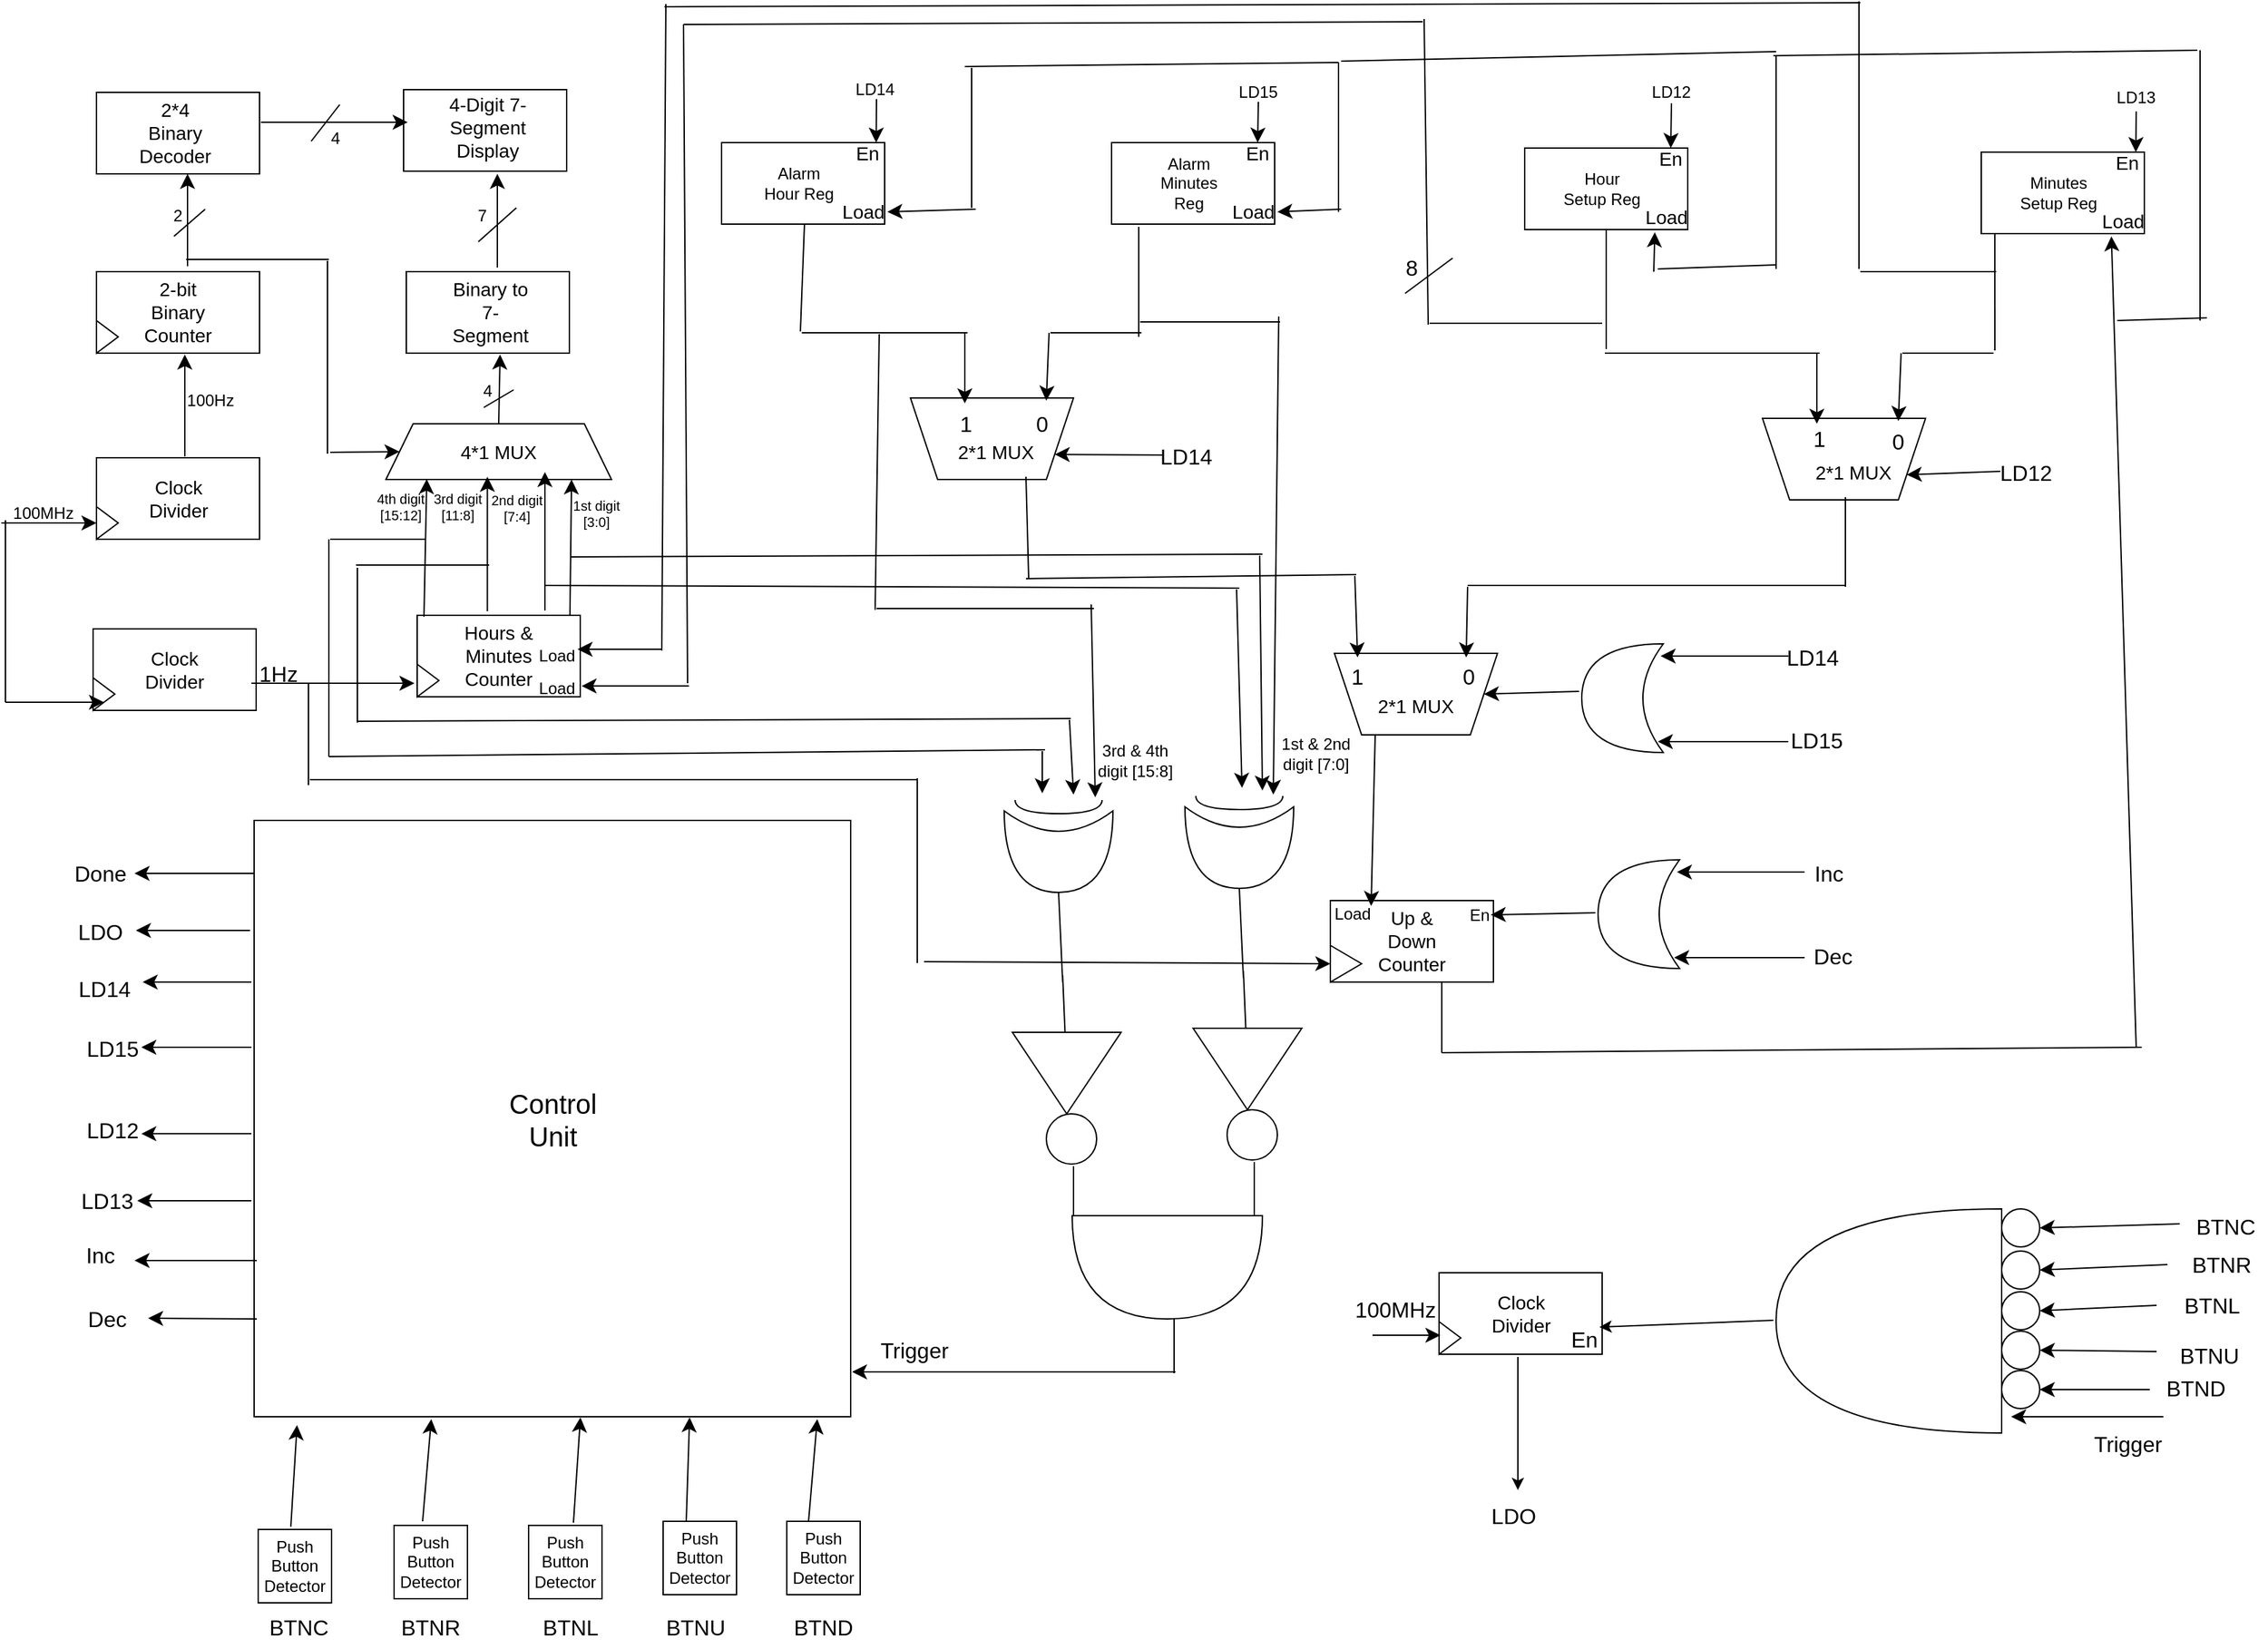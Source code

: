 <mxfile version="24.3.1" type="device">
  <diagram name="Page-1" id="gwILI0lYDebakYKZYeBu">
    <mxGraphModel dx="2033" dy="1277" grid="0" gridSize="10" guides="1" tooltips="1" connect="1" arrows="1" fold="1" page="0" pageScale="1" pageWidth="827" pageHeight="1169" math="0" shadow="0">
      <root>
        <mxCell id="0" />
        <mxCell id="1" parent="0" />
        <mxCell id="TdGyltSRt4Dew1mmWfEQ-4" value="" style="rounded=0;whiteSpace=wrap;html=1;" vertex="1" parent="1">
          <mxGeometry x="-426" y="262" width="120" height="60" as="geometry" />
        </mxCell>
        <mxCell id="TdGyltSRt4Dew1mmWfEQ-5" value="" style="triangle;whiteSpace=wrap;html=1;" vertex="1" parent="1">
          <mxGeometry x="-426" y="298" width="16" height="24" as="geometry" />
        </mxCell>
        <mxCell id="TdGyltSRt4Dew1mmWfEQ-6" value="" style="rounded=0;whiteSpace=wrap;html=1;flipV=1;flipH=0;" vertex="1" parent="1">
          <mxGeometry x="-426" y="125" width="120" height="60" as="geometry" />
        </mxCell>
        <mxCell id="TdGyltSRt4Dew1mmWfEQ-7" value="" style="triangle;whiteSpace=wrap;html=1;flipV=1;flipH=0;" vertex="1" parent="1">
          <mxGeometry x="-426" y="161" width="16" height="24" as="geometry" />
        </mxCell>
        <mxCell id="TdGyltSRt4Dew1mmWfEQ-8" value="" style="rounded=0;whiteSpace=wrap;html=1;" vertex="1" parent="1">
          <mxGeometry x="-426" y="-7" width="120" height="60" as="geometry" />
        </mxCell>
        <mxCell id="TdGyltSRt4Dew1mmWfEQ-9" value="" style="rounded=0;whiteSpace=wrap;html=1;" vertex="1" parent="1">
          <mxGeometry x="-200" y="-9" width="120" height="60" as="geometry" />
        </mxCell>
        <mxCell id="TdGyltSRt4Dew1mmWfEQ-10" value="" style="rounded=0;whiteSpace=wrap;html=1;" vertex="1" parent="1">
          <mxGeometry x="-198" y="125" width="120" height="60" as="geometry" />
        </mxCell>
        <mxCell id="TdGyltSRt4Dew1mmWfEQ-11" value="" style="shape=trapezoid;perimeter=trapezoidPerimeter;whiteSpace=wrap;html=1;fixedSize=1;" vertex="1" parent="1">
          <mxGeometry x="-213" y="237" width="166" height="41" as="geometry" />
        </mxCell>
        <mxCell id="TdGyltSRt4Dew1mmWfEQ-13" value="" style="rounded=0;whiteSpace=wrap;html=1;" vertex="1" parent="1">
          <mxGeometry x="-190" y="378" width="120" height="60" as="geometry" />
        </mxCell>
        <mxCell id="TdGyltSRt4Dew1mmWfEQ-14" value="" style="triangle;whiteSpace=wrap;html=1;" vertex="1" parent="1">
          <mxGeometry x="-190" y="414" width="16" height="24" as="geometry" />
        </mxCell>
        <mxCell id="TdGyltSRt4Dew1mmWfEQ-15" value="Clock Divider" style="text;strokeColor=none;fillColor=none;html=1;align=center;verticalAlign=middle;whiteSpace=wrap;rounded=0;fontSize=14;" vertex="1" parent="1">
          <mxGeometry x="-393.5" y="280.5" width="55" height="23" as="geometry" />
        </mxCell>
        <mxCell id="TdGyltSRt4Dew1mmWfEQ-16" value="2-bit Binary Counter" style="text;strokeColor=none;fillColor=none;html=1;align=center;verticalAlign=middle;whiteSpace=wrap;rounded=0;fontSize=14;" vertex="1" parent="1">
          <mxGeometry x="-396" y="140" width="60" height="30" as="geometry" />
        </mxCell>
        <mxCell id="TdGyltSRt4Dew1mmWfEQ-17" value="2*4 Binary Decoder" style="text;strokeColor=none;fillColor=none;html=1;align=center;verticalAlign=middle;whiteSpace=wrap;rounded=0;fontSize=14;" vertex="1" parent="1">
          <mxGeometry x="-398.5" y="8" width="60" height="30" as="geometry" />
        </mxCell>
        <mxCell id="TdGyltSRt4Dew1mmWfEQ-18" value="4-Digit 7-Segment Display" style="text;strokeColor=none;fillColor=none;html=1;align=center;verticalAlign=middle;whiteSpace=wrap;rounded=0;fontSize=14;" vertex="1" parent="1">
          <mxGeometry x="-168" y="4" width="60" height="30" as="geometry" />
        </mxCell>
        <mxCell id="TdGyltSRt4Dew1mmWfEQ-19" value="Binary to 7-Segment" style="text;strokeColor=none;fillColor=none;html=1;align=center;verticalAlign=middle;whiteSpace=wrap;rounded=0;fontSize=14;" vertex="1" parent="1">
          <mxGeometry x="-166" y="140" width="60" height="30" as="geometry" />
        </mxCell>
        <mxCell id="TdGyltSRt4Dew1mmWfEQ-20" value="4*1 MUX" style="text;strokeColor=none;fillColor=none;html=1;align=center;verticalAlign=middle;whiteSpace=wrap;rounded=0;fontSize=14;" vertex="1" parent="1">
          <mxGeometry x="-160" y="242.5" width="60" height="30" as="geometry" />
        </mxCell>
        <mxCell id="TdGyltSRt4Dew1mmWfEQ-21" value="Hours &amp;amp; Minutes Counter" style="text;strokeColor=none;fillColor=none;html=1;align=center;verticalAlign=middle;whiteSpace=wrap;rounded=0;fontSize=14;" vertex="1" parent="1">
          <mxGeometry x="-160" y="393" width="60" height="30" as="geometry" />
        </mxCell>
        <mxCell id="TdGyltSRt4Dew1mmWfEQ-22" value="" style="endArrow=classic;html=1;rounded=0;fontSize=12;startSize=8;endSize=8;curved=1;entryX=0;entryY=0.5;entryDx=0;entryDy=0;" edge="1" parent="1" target="TdGyltSRt4Dew1mmWfEQ-5">
          <mxGeometry width="50" height="50" relative="1" as="geometry">
            <mxPoint x="-496" y="310" as="sourcePoint" />
            <mxPoint x="-423" y="303.5" as="targetPoint" />
          </mxGeometry>
        </mxCell>
        <mxCell id="TdGyltSRt4Dew1mmWfEQ-24" value="" style="endArrow=classic;html=1;rounded=0;fontSize=12;startSize=8;endSize=8;curved=1;" edge="1" parent="1">
          <mxGeometry width="50" height="50" relative="1" as="geometry">
            <mxPoint x="-361" y="261" as="sourcePoint" />
            <mxPoint x="-361" y="186" as="targetPoint" />
          </mxGeometry>
        </mxCell>
        <mxCell id="TdGyltSRt4Dew1mmWfEQ-26" value="" style="endArrow=classic;html=1;rounded=0;fontSize=12;startSize=8;endSize=8;curved=1;" edge="1" parent="1">
          <mxGeometry width="50" height="50" relative="1" as="geometry">
            <mxPoint x="-359" y="121" as="sourcePoint" />
            <mxPoint x="-359" y="53" as="targetPoint" />
          </mxGeometry>
        </mxCell>
        <mxCell id="TdGyltSRt4Dew1mmWfEQ-28" value="" style="endArrow=classic;html=1;rounded=0;fontSize=12;startSize=8;endSize=8;curved=1;exitX=1.008;exitY=0.367;exitDx=0;exitDy=0;exitPerimeter=0;" edge="1" parent="1" source="TdGyltSRt4Dew1mmWfEQ-8">
          <mxGeometry width="50" height="50" relative="1" as="geometry">
            <mxPoint x="-247" y="65" as="sourcePoint" />
            <mxPoint x="-197" y="15" as="targetPoint" />
          </mxGeometry>
        </mxCell>
        <mxCell id="TdGyltSRt4Dew1mmWfEQ-30" value="" style="endArrow=classic;html=1;rounded=0;fontSize=12;startSize=8;endSize=8;curved=1;" edge="1" parent="1">
          <mxGeometry width="50" height="50" relative="1" as="geometry">
            <mxPoint x="-131" y="122" as="sourcePoint" />
            <mxPoint x="-131" y="53" as="targetPoint" />
          </mxGeometry>
        </mxCell>
        <mxCell id="TdGyltSRt4Dew1mmWfEQ-31" value="" style="endArrow=classic;html=1;rounded=0;fontSize=12;startSize=8;endSize=8;curved=1;exitX=0.5;exitY=0;exitDx=0;exitDy=0;" edge="1" parent="1" source="TdGyltSRt4Dew1mmWfEQ-11">
          <mxGeometry width="50" height="50" relative="1" as="geometry">
            <mxPoint x="-179" y="236" as="sourcePoint" />
            <mxPoint x="-129" y="186" as="targetPoint" />
          </mxGeometry>
        </mxCell>
        <mxCell id="TdGyltSRt4Dew1mmWfEQ-51" value="4" style="text;strokeColor=none;fillColor=none;html=1;align=center;verticalAlign=middle;whiteSpace=wrap;rounded=0;fontSize=12;" vertex="1" parent="1">
          <mxGeometry x="-168" y="198" width="60" height="30" as="geometry" />
        </mxCell>
        <mxCell id="TdGyltSRt4Dew1mmWfEQ-52" value="" style="endArrow=none;html=1;rounded=0;fontSize=12;startSize=8;endSize=8;curved=1;" edge="1" parent="1">
          <mxGeometry width="50" height="50" relative="1" as="geometry">
            <mxPoint x="-141" y="225" as="sourcePoint" />
            <mxPoint x="-119" y="212" as="targetPoint" />
          </mxGeometry>
        </mxCell>
        <mxCell id="TdGyltSRt4Dew1mmWfEQ-53" value="" style="endArrow=none;html=1;rounded=0;fontSize=12;startSize=8;endSize=8;curved=1;" edge="1" parent="1">
          <mxGeometry width="50" height="50" relative="1" as="geometry">
            <mxPoint x="-145" y="103" as="sourcePoint" />
            <mxPoint x="-117" y="78" as="targetPoint" />
          </mxGeometry>
        </mxCell>
        <mxCell id="TdGyltSRt4Dew1mmWfEQ-54" value="7" style="text;strokeColor=none;fillColor=none;html=1;align=center;verticalAlign=middle;whiteSpace=wrap;rounded=0;fontSize=12;" vertex="1" parent="1">
          <mxGeometry x="-172" y="69" width="60" height="30" as="geometry" />
        </mxCell>
        <mxCell id="TdGyltSRt4Dew1mmWfEQ-55" value="" style="endArrow=none;html=1;rounded=0;fontSize=12;startSize=8;endSize=8;curved=1;" edge="1" parent="1">
          <mxGeometry width="50" height="50" relative="1" as="geometry">
            <mxPoint x="-268" y="29" as="sourcePoint" />
            <mxPoint x="-247" y="2" as="targetPoint" />
          </mxGeometry>
        </mxCell>
        <mxCell id="TdGyltSRt4Dew1mmWfEQ-56" value="4" style="text;strokeColor=none;fillColor=none;html=1;align=center;verticalAlign=middle;whiteSpace=wrap;rounded=0;fontSize=12;" vertex="1" parent="1">
          <mxGeometry x="-280" y="12" width="60" height="30" as="geometry" />
        </mxCell>
        <mxCell id="TdGyltSRt4Dew1mmWfEQ-57" value="" style="endArrow=none;html=1;rounded=0;fontSize=12;startSize=8;endSize=8;curved=1;" edge="1" parent="1">
          <mxGeometry width="50" height="50" relative="1" as="geometry">
            <mxPoint x="-369" y="99" as="sourcePoint" />
            <mxPoint x="-346" y="79" as="targetPoint" />
          </mxGeometry>
        </mxCell>
        <mxCell id="TdGyltSRt4Dew1mmWfEQ-58" value="2" style="text;strokeColor=none;fillColor=none;html=1;align=center;verticalAlign=middle;whiteSpace=wrap;rounded=0;fontSize=12;" vertex="1" parent="1">
          <mxGeometry x="-396" y="69" width="60" height="30" as="geometry" />
        </mxCell>
        <mxCell id="TdGyltSRt4Dew1mmWfEQ-59" value="100Hz" style="text;strokeColor=none;fillColor=none;html=1;align=center;verticalAlign=middle;whiteSpace=wrap;rounded=0;fontSize=12;" vertex="1" parent="1">
          <mxGeometry x="-372" y="205" width="60" height="30" as="geometry" />
        </mxCell>
        <mxCell id="TdGyltSRt4Dew1mmWfEQ-60" value="100MHz&lt;div style=&quot;font-size: 12px;&quot;&gt;&lt;br style=&quot;font-size: 12px;&quot;&gt;&lt;/div&gt;" style="text;strokeColor=none;fillColor=none;html=1;align=center;verticalAlign=middle;whiteSpace=wrap;rounded=0;fontSize=12;" vertex="1" parent="1">
          <mxGeometry x="-495" y="295" width="60" height="30" as="geometry" />
        </mxCell>
        <mxCell id="TdGyltSRt4Dew1mmWfEQ-63" value="" style="endArrow=none;html=1;rounded=0;fontSize=12;startSize=8;endSize=8;curved=1;" edge="1" parent="1">
          <mxGeometry width="50" height="50" relative="1" as="geometry">
            <mxPoint x="-360" y="116" as="sourcePoint" />
            <mxPoint x="-255" y="116" as="targetPoint" />
          </mxGeometry>
        </mxCell>
        <mxCell id="TdGyltSRt4Dew1mmWfEQ-64" value="" style="endArrow=none;html=1;rounded=0;fontSize=12;startSize=8;endSize=8;curved=1;" edge="1" parent="1">
          <mxGeometry width="50" height="50" relative="1" as="geometry">
            <mxPoint x="-256" y="259" as="sourcePoint" />
            <mxPoint x="-256" y="117" as="targetPoint" />
          </mxGeometry>
        </mxCell>
        <mxCell id="TdGyltSRt4Dew1mmWfEQ-65" value="" style="endArrow=classic;html=1;rounded=0;fontSize=12;startSize=8;endSize=8;curved=1;entryX=0;entryY=0.5;entryDx=0;entryDy=0;" edge="1" parent="1" target="TdGyltSRt4Dew1mmWfEQ-11">
          <mxGeometry width="50" height="50" relative="1" as="geometry">
            <mxPoint x="-254" y="258" as="sourcePoint" />
            <mxPoint x="-207" y="195" as="targetPoint" />
          </mxGeometry>
        </mxCell>
        <mxCell id="TdGyltSRt4Dew1mmWfEQ-69" value="" style="rounded=0;whiteSpace=wrap;html=1;" vertex="1" parent="1">
          <mxGeometry x="34" y="30" width="120" height="60" as="geometry" />
        </mxCell>
        <mxCell id="TdGyltSRt4Dew1mmWfEQ-74" value="Alarm Hour Reg" style="text;strokeColor=none;fillColor=none;html=1;align=center;verticalAlign=middle;whiteSpace=wrap;rounded=0;fontSize=12;" vertex="1" parent="1">
          <mxGeometry x="61" y="45" width="60" height="30" as="geometry" />
        </mxCell>
        <mxCell id="TdGyltSRt4Dew1mmWfEQ-78" value="En" style="text;strokeColor=none;fillColor=none;html=1;align=center;verticalAlign=middle;whiteSpace=wrap;rounded=0;fontSize=14;" vertex="1" parent="1">
          <mxGeometry x="129" y="30" width="25" height="15" as="geometry" />
        </mxCell>
        <mxCell id="TdGyltSRt4Dew1mmWfEQ-79" value="Load" style="text;strokeColor=none;fillColor=none;html=1;align=center;verticalAlign=middle;whiteSpace=wrap;rounded=0;fontSize=14;" vertex="1" parent="1">
          <mxGeometry x="121" y="70" width="35" height="22" as="geometry" />
        </mxCell>
        <mxCell id="TdGyltSRt4Dew1mmWfEQ-84" value="" style="rounded=0;whiteSpace=wrap;html=1;" vertex="1" parent="1">
          <mxGeometry x="321" y="30" width="120" height="60" as="geometry" />
        </mxCell>
        <mxCell id="TdGyltSRt4Dew1mmWfEQ-85" value="Alarm Minutes Reg" style="text;strokeColor=none;fillColor=none;html=1;align=center;verticalAlign=middle;whiteSpace=wrap;rounded=0;fontSize=12;" vertex="1" parent="1">
          <mxGeometry x="348" y="45" width="60" height="30" as="geometry" />
        </mxCell>
        <mxCell id="TdGyltSRt4Dew1mmWfEQ-86" value="En" style="text;strokeColor=none;fillColor=none;html=1;align=center;verticalAlign=middle;whiteSpace=wrap;rounded=0;fontSize=14;" vertex="1" parent="1">
          <mxGeometry x="416" y="30" width="25" height="15" as="geometry" />
        </mxCell>
        <mxCell id="TdGyltSRt4Dew1mmWfEQ-87" value="Load" style="text;strokeColor=none;fillColor=none;html=1;align=center;verticalAlign=middle;whiteSpace=wrap;rounded=0;fontSize=14;" vertex="1" parent="1">
          <mxGeometry x="408" y="70" width="35" height="22" as="geometry" />
        </mxCell>
        <mxCell id="TdGyltSRt4Dew1mmWfEQ-88" value="" style="rounded=0;whiteSpace=wrap;html=1;" vertex="1" parent="1">
          <mxGeometry x="625" y="34" width="120" height="60" as="geometry" />
        </mxCell>
        <mxCell id="TdGyltSRt4Dew1mmWfEQ-89" value="Hour Setup Reg" style="text;strokeColor=none;fillColor=none;html=1;align=center;verticalAlign=middle;whiteSpace=wrap;rounded=0;fontSize=12;" vertex="1" parent="1">
          <mxGeometry x="652" y="49" width="60" height="30" as="geometry" />
        </mxCell>
        <mxCell id="TdGyltSRt4Dew1mmWfEQ-90" value="En" style="text;strokeColor=none;fillColor=none;html=1;align=center;verticalAlign=middle;whiteSpace=wrap;rounded=0;fontSize=14;" vertex="1" parent="1">
          <mxGeometry x="720" y="34" width="25" height="15" as="geometry" />
        </mxCell>
        <mxCell id="TdGyltSRt4Dew1mmWfEQ-91" value="Load" style="text;strokeColor=none;fillColor=none;html=1;align=center;verticalAlign=middle;whiteSpace=wrap;rounded=0;fontSize=14;" vertex="1" parent="1">
          <mxGeometry x="712" y="74" width="35" height="22" as="geometry" />
        </mxCell>
        <mxCell id="TdGyltSRt4Dew1mmWfEQ-92" value="" style="rounded=0;whiteSpace=wrap;html=1;" vertex="1" parent="1">
          <mxGeometry x="961" y="37" width="120" height="60" as="geometry" />
        </mxCell>
        <mxCell id="TdGyltSRt4Dew1mmWfEQ-93" value="Minutes Setup Reg" style="text;strokeColor=none;fillColor=none;html=1;align=center;verticalAlign=middle;whiteSpace=wrap;rounded=0;fontSize=12;" vertex="1" parent="1">
          <mxGeometry x="988" y="52" width="60" height="30" as="geometry" />
        </mxCell>
        <mxCell id="TdGyltSRt4Dew1mmWfEQ-94" value="En" style="text;strokeColor=none;fillColor=none;html=1;align=center;verticalAlign=middle;whiteSpace=wrap;rounded=0;fontSize=14;" vertex="1" parent="1">
          <mxGeometry x="1056" y="37" width="25" height="15" as="geometry" />
        </mxCell>
        <mxCell id="TdGyltSRt4Dew1mmWfEQ-95" value="Load" style="text;strokeColor=none;fillColor=none;html=1;align=center;verticalAlign=middle;whiteSpace=wrap;rounded=0;fontSize=14;" vertex="1" parent="1">
          <mxGeometry x="1048" y="77" width="35" height="22" as="geometry" />
        </mxCell>
        <mxCell id="TdGyltSRt4Dew1mmWfEQ-96" value="" style="endArrow=classic;html=1;rounded=0;fontSize=12;startSize=8;endSize=8;curved=1;entryX=0.75;entryY=0;entryDx=0;entryDy=0;" edge="1" parent="1" target="TdGyltSRt4Dew1mmWfEQ-78">
          <mxGeometry width="50" height="50" relative="1" as="geometry">
            <mxPoint x="148" y="-2" as="sourcePoint" />
            <mxPoint x="150" y="4" as="targetPoint" />
          </mxGeometry>
        </mxCell>
        <mxCell id="TdGyltSRt4Dew1mmWfEQ-97" value="LD14" style="text;strokeColor=none;fillColor=none;html=1;align=center;verticalAlign=middle;whiteSpace=wrap;rounded=0;fontSize=12;" vertex="1" parent="1">
          <mxGeometry x="117" y="-24" width="60" height="30" as="geometry" />
        </mxCell>
        <mxCell id="TdGyltSRt4Dew1mmWfEQ-98" style="edgeStyle=none;curved=1;rounded=0;orthogonalLoop=1;jettySize=auto;html=1;exitX=0;exitY=0;exitDx=0;exitDy=0;fontSize=12;startSize=8;endSize=8;" edge="1" parent="1" source="TdGyltSRt4Dew1mmWfEQ-97" target="TdGyltSRt4Dew1mmWfEQ-97">
          <mxGeometry relative="1" as="geometry" />
        </mxCell>
        <mxCell id="TdGyltSRt4Dew1mmWfEQ-99" value="" style="endArrow=classic;html=1;rounded=0;fontSize=12;startSize=8;endSize=8;curved=1;entryX=0.5;entryY=0;entryDx=0;entryDy=0;" edge="1" parent="1" target="TdGyltSRt4Dew1mmWfEQ-86">
          <mxGeometry width="50" height="50" relative="1" as="geometry">
            <mxPoint x="429" as="sourcePoint" />
            <mxPoint x="430" y="-50" as="targetPoint" />
          </mxGeometry>
        </mxCell>
        <mxCell id="TdGyltSRt4Dew1mmWfEQ-100" value="&lt;font style=&quot;font-size: 12px;&quot;&gt;LD15&lt;/font&gt;" style="text;strokeColor=none;fillColor=none;html=1;align=center;verticalAlign=middle;whiteSpace=wrap;rounded=0;fontSize=16;" vertex="1" parent="1">
          <mxGeometry x="398.5" y="-24" width="60" height="30" as="geometry" />
        </mxCell>
        <mxCell id="TdGyltSRt4Dew1mmWfEQ-101" value="" style="endArrow=classic;html=1;rounded=0;fontSize=12;startSize=8;endSize=8;curved=1;entryX=0.5;entryY=0;entryDx=0;entryDy=0;" edge="1" parent="1" target="TdGyltSRt4Dew1mmWfEQ-90">
          <mxGeometry width="50" height="50" relative="1" as="geometry">
            <mxPoint x="733" y="1" as="sourcePoint" />
            <mxPoint x="734" y="-42" as="targetPoint" />
          </mxGeometry>
        </mxCell>
        <mxCell id="TdGyltSRt4Dew1mmWfEQ-102" value="LD12" style="text;strokeColor=none;fillColor=none;html=1;align=center;verticalAlign=middle;whiteSpace=wrap;rounded=0;fontSize=12;" vertex="1" parent="1">
          <mxGeometry x="702.5" y="-22" width="60" height="30" as="geometry" />
        </mxCell>
        <mxCell id="TdGyltSRt4Dew1mmWfEQ-103" value="LD13" style="text;strokeColor=none;fillColor=none;html=1;align=center;verticalAlign=middle;whiteSpace=wrap;rounded=0;fontSize=12;" vertex="1" parent="1">
          <mxGeometry x="1045" y="-18" width="60" height="30" as="geometry" />
        </mxCell>
        <mxCell id="TdGyltSRt4Dew1mmWfEQ-104" value="" style="endArrow=classic;html=1;rounded=0;fontSize=12;startSize=8;endSize=8;curved=1;entryX=0.75;entryY=0;entryDx=0;entryDy=0;" edge="1" parent="1" target="TdGyltSRt4Dew1mmWfEQ-94">
          <mxGeometry width="50" height="50" relative="1" as="geometry">
            <mxPoint x="1075" y="7" as="sourcePoint" />
            <mxPoint x="1077" y="-43" as="targetPoint" />
          </mxGeometry>
        </mxCell>
        <mxCell id="TdGyltSRt4Dew1mmWfEQ-105" value="" style="shape=trapezoid;perimeter=trapezoidPerimeter;whiteSpace=wrap;html=1;fixedSize=1;direction=west;" vertex="1" parent="1">
          <mxGeometry x="173" y="218" width="120" height="60" as="geometry" />
        </mxCell>
        <mxCell id="TdGyltSRt4Dew1mmWfEQ-107" value="" style="shape=trapezoid;perimeter=trapezoidPerimeter;whiteSpace=wrap;html=1;fixedSize=1;direction=west;" vertex="1" parent="1">
          <mxGeometry x="485" y="406" width="120" height="60" as="geometry" />
        </mxCell>
        <mxCell id="TdGyltSRt4Dew1mmWfEQ-108" value="" style="endArrow=none;html=1;rounded=0;fontSize=12;startSize=8;endSize=8;curved=1;" edge="1" parent="1">
          <mxGeometry width="50" height="50" relative="1" as="geometry">
            <mxPoint x="92" y="169" as="sourcePoint" />
            <mxPoint x="95" y="90" as="targetPoint" />
          </mxGeometry>
        </mxCell>
        <mxCell id="TdGyltSRt4Dew1mmWfEQ-109" value="" style="endArrow=none;html=1;rounded=0;fontSize=12;startSize=8;endSize=8;curved=1;" edge="1" parent="1">
          <mxGeometry width="50" height="50" relative="1" as="geometry">
            <mxPoint x="93" y="170" as="sourcePoint" />
            <mxPoint x="215" y="170" as="targetPoint" />
          </mxGeometry>
        </mxCell>
        <mxCell id="TdGyltSRt4Dew1mmWfEQ-110" value="" style="endArrow=classic;html=1;rounded=0;fontSize=12;startSize=8;endSize=8;curved=1;" edge="1" parent="1">
          <mxGeometry width="50" height="50" relative="1" as="geometry">
            <mxPoint x="213" y="170" as="sourcePoint" />
            <mxPoint x="213" y="222" as="targetPoint" />
          </mxGeometry>
        </mxCell>
        <mxCell id="TdGyltSRt4Dew1mmWfEQ-111" value="" style="endArrow=none;html=1;rounded=0;fontSize=12;startSize=8;endSize=8;curved=1;" edge="1" parent="1">
          <mxGeometry width="50" height="50" relative="1" as="geometry">
            <mxPoint x="341" y="173" as="sourcePoint" />
            <mxPoint x="341" y="92" as="targetPoint" />
          </mxGeometry>
        </mxCell>
        <mxCell id="TdGyltSRt4Dew1mmWfEQ-119" value="" style="endArrow=none;html=1;rounded=0;fontSize=12;startSize=8;endSize=8;curved=1;" edge="1" parent="1">
          <mxGeometry width="50" height="50" relative="1" as="geometry">
            <mxPoint x="276" y="170" as="sourcePoint" />
            <mxPoint x="343" y="170" as="targetPoint" />
          </mxGeometry>
        </mxCell>
        <mxCell id="TdGyltSRt4Dew1mmWfEQ-120" value="" style="endArrow=classic;html=1;rounded=0;fontSize=12;startSize=8;endSize=8;curved=1;entryX=0.167;entryY=0.967;entryDx=0;entryDy=0;entryPerimeter=0;" edge="1" parent="1" target="TdGyltSRt4Dew1mmWfEQ-105">
          <mxGeometry width="50" height="50" relative="1" as="geometry">
            <mxPoint x="275" y="170" as="sourcePoint" />
            <mxPoint x="325" y="120" as="targetPoint" />
          </mxGeometry>
        </mxCell>
        <mxCell id="TdGyltSRt4Dew1mmWfEQ-126" value="" style="shape=trapezoid;perimeter=trapezoidPerimeter;whiteSpace=wrap;html=1;fixedSize=1;direction=west;" vertex="1" parent="1">
          <mxGeometry x="800" y="233" width="120" height="60" as="geometry" />
        </mxCell>
        <mxCell id="TdGyltSRt4Dew1mmWfEQ-127" value="" style="endArrow=none;html=1;rounded=0;fontSize=12;startSize=8;endSize=8;curved=1;" edge="1" parent="1">
          <mxGeometry width="50" height="50" relative="1" as="geometry">
            <mxPoint x="684" y="185" as="sourcePoint" />
            <mxPoint x="842" y="185" as="targetPoint" />
          </mxGeometry>
        </mxCell>
        <mxCell id="TdGyltSRt4Dew1mmWfEQ-128" value="" style="endArrow=classic;html=1;rounded=0;fontSize=12;startSize=8;endSize=8;curved=1;" edge="1" parent="1">
          <mxGeometry width="50" height="50" relative="1" as="geometry">
            <mxPoint x="840" y="185" as="sourcePoint" />
            <mxPoint x="840" y="237" as="targetPoint" />
          </mxGeometry>
        </mxCell>
        <mxCell id="TdGyltSRt4Dew1mmWfEQ-129" value="" style="endArrow=none;html=1;rounded=0;fontSize=12;startSize=8;endSize=8;curved=1;" edge="1" parent="1">
          <mxGeometry width="50" height="50" relative="1" as="geometry">
            <mxPoint x="903" y="185" as="sourcePoint" />
            <mxPoint x="970" y="185" as="targetPoint" />
          </mxGeometry>
        </mxCell>
        <mxCell id="TdGyltSRt4Dew1mmWfEQ-130" value="" style="endArrow=classic;html=1;rounded=0;fontSize=12;startSize=8;endSize=8;curved=1;entryX=0.167;entryY=0.967;entryDx=0;entryDy=0;entryPerimeter=0;" edge="1" parent="1" target="TdGyltSRt4Dew1mmWfEQ-126">
          <mxGeometry width="50" height="50" relative="1" as="geometry">
            <mxPoint x="902" y="185" as="sourcePoint" />
            <mxPoint x="952" y="135" as="targetPoint" />
          </mxGeometry>
        </mxCell>
        <mxCell id="TdGyltSRt4Dew1mmWfEQ-131" value="" style="endArrow=none;html=1;rounded=0;fontSize=12;startSize=8;endSize=8;curved=1;entryX=0.083;entryY=1;entryDx=0;entryDy=0;entryPerimeter=0;" edge="1" parent="1" target="TdGyltSRt4Dew1mmWfEQ-92">
          <mxGeometry width="50" height="50" relative="1" as="geometry">
            <mxPoint x="971" y="183" as="sourcePoint" />
            <mxPoint x="979" y="99" as="targetPoint" />
          </mxGeometry>
        </mxCell>
        <mxCell id="TdGyltSRt4Dew1mmWfEQ-132" value="" style="endArrow=none;html=1;rounded=0;fontSize=12;startSize=8;endSize=8;curved=1;entryX=0.5;entryY=1;entryDx=0;entryDy=0;" edge="1" parent="1" target="TdGyltSRt4Dew1mmWfEQ-88">
          <mxGeometry width="50" height="50" relative="1" as="geometry">
            <mxPoint x="685" y="182" as="sourcePoint" />
            <mxPoint x="675" y="94" as="targetPoint" />
          </mxGeometry>
        </mxCell>
        <mxCell id="TdGyltSRt4Dew1mmWfEQ-133" value="" style="endArrow=none;html=1;rounded=0;fontSize=12;startSize=8;endSize=8;curved=1;" edge="1" parent="1">
          <mxGeometry width="50" height="50" relative="1" as="geometry">
            <mxPoint x="861" y="357" as="sourcePoint" />
            <mxPoint x="861" y="291" as="targetPoint" />
          </mxGeometry>
        </mxCell>
        <mxCell id="TdGyltSRt4Dew1mmWfEQ-134" value="" style="endArrow=none;html=1;rounded=0;fontSize=12;startSize=8;endSize=8;curved=1;" edge="1" parent="1">
          <mxGeometry width="50" height="50" relative="1" as="geometry">
            <mxPoint x="583" y="356" as="sourcePoint" />
            <mxPoint x="861" y="356" as="targetPoint" />
          </mxGeometry>
        </mxCell>
        <mxCell id="TdGyltSRt4Dew1mmWfEQ-136" value="" style="endArrow=none;html=1;rounded=0;fontSize=12;startSize=8;endSize=8;curved=1;" edge="1" parent="1">
          <mxGeometry width="50" height="50" relative="1" as="geometry">
            <mxPoint x="260" y="351" as="sourcePoint" />
            <mxPoint x="258" y="276" as="targetPoint" />
          </mxGeometry>
        </mxCell>
        <mxCell id="TdGyltSRt4Dew1mmWfEQ-137" value="" style="endArrow=none;html=1;rounded=0;fontSize=12;startSize=8;endSize=8;curved=1;" edge="1" parent="1">
          <mxGeometry width="50" height="50" relative="1" as="geometry">
            <mxPoint x="258" y="351" as="sourcePoint" />
            <mxPoint x="501" y="348" as="targetPoint" />
          </mxGeometry>
        </mxCell>
        <mxCell id="TdGyltSRt4Dew1mmWfEQ-139" value="" style="endArrow=classic;html=1;rounded=0;fontSize=12;startSize=8;endSize=8;curved=1;entryX=0.192;entryY=0.95;entryDx=0;entryDy=0;entryPerimeter=0;" edge="1" parent="1" target="TdGyltSRt4Dew1mmWfEQ-107">
          <mxGeometry width="50" height="50" relative="1" as="geometry">
            <mxPoint x="583" y="357" as="sourcePoint" />
            <mxPoint x="633" y="307" as="targetPoint" />
          </mxGeometry>
        </mxCell>
        <mxCell id="TdGyltSRt4Dew1mmWfEQ-140" value="" style="endArrow=classic;html=1;rounded=0;fontSize=12;startSize=8;endSize=8;curved=1;entryX=0.858;entryY=0.95;entryDx=0;entryDy=0;entryPerimeter=0;" edge="1" parent="1" target="TdGyltSRt4Dew1mmWfEQ-107">
          <mxGeometry width="50" height="50" relative="1" as="geometry">
            <mxPoint x="500" y="349" as="sourcePoint" />
            <mxPoint x="550" y="299" as="targetPoint" />
          </mxGeometry>
        </mxCell>
        <mxCell id="TdGyltSRt4Dew1mmWfEQ-142" value="0" style="text;strokeColor=none;fillColor=none;html=1;align=center;verticalAlign=middle;whiteSpace=wrap;rounded=0;fontSize=16;" vertex="1" parent="1">
          <mxGeometry x="240" y="222" width="60" height="30" as="geometry" />
        </mxCell>
        <mxCell id="TdGyltSRt4Dew1mmWfEQ-143" value="1" style="text;strokeColor=none;fillColor=none;html=1;align=center;verticalAlign=middle;whiteSpace=wrap;rounded=0;fontSize=16;" vertex="1" parent="1">
          <mxGeometry x="184" y="222" width="60" height="30" as="geometry" />
        </mxCell>
        <mxCell id="TdGyltSRt4Dew1mmWfEQ-144" value="0" style="text;strokeColor=none;fillColor=none;html=1;align=center;verticalAlign=middle;whiteSpace=wrap;rounded=0;fontSize=16;" vertex="1" parent="1">
          <mxGeometry x="870" y="235" width="60" height="30" as="geometry" />
        </mxCell>
        <mxCell id="TdGyltSRt4Dew1mmWfEQ-145" value="1" style="text;strokeColor=none;fillColor=none;html=1;align=center;verticalAlign=middle;whiteSpace=wrap;rounded=0;fontSize=16;" vertex="1" parent="1">
          <mxGeometry x="812" y="233" width="60" height="30" as="geometry" />
        </mxCell>
        <mxCell id="TdGyltSRt4Dew1mmWfEQ-147" value="" style="endArrow=classic;html=1;rounded=0;fontSize=12;startSize=8;endSize=8;curved=1;entryX=0;entryY=0.25;entryDx=0;entryDy=0;" edge="1" parent="1" target="TdGyltSRt4Dew1mmWfEQ-105">
          <mxGeometry width="50" height="50" relative="1" as="geometry">
            <mxPoint x="359" y="260" as="sourcePoint" />
            <mxPoint x="395" y="225" as="targetPoint" />
          </mxGeometry>
        </mxCell>
        <mxCell id="TdGyltSRt4Dew1mmWfEQ-148" value="" style="endArrow=classic;html=1;rounded=0;fontSize=12;startSize=8;endSize=8;curved=1;entryX=0;entryY=0.25;entryDx=0;entryDy=0;" edge="1" parent="1" target="TdGyltSRt4Dew1mmWfEQ-126">
          <mxGeometry width="50" height="50" relative="1" as="geometry">
            <mxPoint x="975" y="272" as="sourcePoint" />
            <mxPoint x="1020" y="228" as="targetPoint" />
          </mxGeometry>
        </mxCell>
        <mxCell id="TdGyltSRt4Dew1mmWfEQ-149" value="LD14" style="text;strokeColor=none;fillColor=none;html=1;align=center;verticalAlign=middle;whiteSpace=wrap;rounded=0;fontSize=16;" vertex="1" parent="1">
          <mxGeometry x="346" y="246" width="60" height="30" as="geometry" />
        </mxCell>
        <mxCell id="TdGyltSRt4Dew1mmWfEQ-150" value="LD12" style="text;strokeColor=none;fillColor=none;html=1;align=center;verticalAlign=middle;whiteSpace=wrap;rounded=0;fontSize=16;" vertex="1" parent="1">
          <mxGeometry x="964" y="258" width="60" height="30" as="geometry" />
        </mxCell>
        <mxCell id="TdGyltSRt4Dew1mmWfEQ-151" value="" style="shape=xor;whiteSpace=wrap;html=1;direction=west;" vertex="1" parent="1">
          <mxGeometry x="667" y="399" width="60" height="80" as="geometry" />
        </mxCell>
        <mxCell id="TdGyltSRt4Dew1mmWfEQ-152" value="" style="endArrow=classic;html=1;rounded=0;fontSize=12;startSize=8;endSize=8;curved=1;entryX=0.033;entryY=0.888;entryDx=0;entryDy=0;entryPerimeter=0;" edge="1" parent="1" target="TdGyltSRt4Dew1mmWfEQ-151">
          <mxGeometry width="50" height="50" relative="1" as="geometry">
            <mxPoint x="819" y="408" as="sourcePoint" />
            <mxPoint x="862" y="361" as="targetPoint" />
          </mxGeometry>
        </mxCell>
        <mxCell id="TdGyltSRt4Dew1mmWfEQ-153" value="" style="endArrow=classic;html=1;rounded=0;fontSize=12;startSize=8;endSize=8;curved=1;entryX=0.067;entryY=0.1;entryDx=0;entryDy=0;entryPerimeter=0;" edge="1" parent="1" target="TdGyltSRt4Dew1mmWfEQ-151">
          <mxGeometry width="50" height="50" relative="1" as="geometry">
            <mxPoint x="819" y="471" as="sourcePoint" />
            <mxPoint x="862" y="425" as="targetPoint" />
          </mxGeometry>
        </mxCell>
        <mxCell id="TdGyltSRt4Dew1mmWfEQ-154" value="LD14" style="text;strokeColor=none;fillColor=none;html=1;align=center;verticalAlign=middle;whiteSpace=wrap;rounded=0;fontSize=16;" vertex="1" parent="1">
          <mxGeometry x="807" y="394" width="60" height="30" as="geometry" />
        </mxCell>
        <mxCell id="TdGyltSRt4Dew1mmWfEQ-155" value="LD15" style="text;strokeColor=none;fillColor=none;html=1;align=center;verticalAlign=middle;whiteSpace=wrap;rounded=0;fontSize=16;" vertex="1" parent="1">
          <mxGeometry x="810" y="455" width="60" height="30" as="geometry" />
        </mxCell>
        <mxCell id="TdGyltSRt4Dew1mmWfEQ-156" value="" style="endArrow=classic;html=1;rounded=0;fontSize=12;startSize=8;endSize=8;curved=1;entryX=0;entryY=0.5;entryDx=0;entryDy=0;" edge="1" parent="1" target="TdGyltSRt4Dew1mmWfEQ-107">
          <mxGeometry width="50" height="50" relative="1" as="geometry">
            <mxPoint x="665" y="434" as="sourcePoint" />
            <mxPoint x="715" y="384" as="targetPoint" />
          </mxGeometry>
        </mxCell>
        <mxCell id="TdGyltSRt4Dew1mmWfEQ-157" value="0" style="text;strokeColor=none;fillColor=none;html=1;align=center;verticalAlign=middle;whiteSpace=wrap;rounded=0;fontSize=16;" vertex="1" parent="1">
          <mxGeometry x="554" y="408" width="60" height="30" as="geometry" />
        </mxCell>
        <mxCell id="TdGyltSRt4Dew1mmWfEQ-158" value="1" style="text;strokeColor=none;fillColor=none;html=1;align=center;verticalAlign=middle;whiteSpace=wrap;rounded=0;fontSize=16;" vertex="1" parent="1">
          <mxGeometry x="472" y="408" width="60" height="30" as="geometry" />
        </mxCell>
        <mxCell id="TdGyltSRt4Dew1mmWfEQ-159" value="" style="rounded=0;whiteSpace=wrap;html=1;" vertex="1" parent="1">
          <mxGeometry x="482" y="588" width="120" height="60" as="geometry" />
        </mxCell>
        <mxCell id="TdGyltSRt4Dew1mmWfEQ-160" value="Up &amp;amp; Down Counter" style="text;strokeColor=none;fillColor=none;html=1;align=center;verticalAlign=middle;whiteSpace=wrap;rounded=0;fontSize=14;" vertex="1" parent="1">
          <mxGeometry x="512" y="603" width="60" height="30" as="geometry" />
        </mxCell>
        <mxCell id="TdGyltSRt4Dew1mmWfEQ-161" value="" style="triangle;whiteSpace=wrap;html=1;" vertex="1" parent="1">
          <mxGeometry x="482" y="621" width="23" height="27" as="geometry" />
        </mxCell>
        <mxCell id="TdGyltSRt4Dew1mmWfEQ-162" value="Load" style="text;strokeColor=none;fillColor=none;html=1;align=center;verticalAlign=middle;whiteSpace=wrap;rounded=0;fontSize=12;" vertex="1" parent="1">
          <mxGeometry x="485" y="592" width="27" height="11" as="geometry" />
        </mxCell>
        <mxCell id="TdGyltSRt4Dew1mmWfEQ-163" value="" style="endArrow=classic;html=1;rounded=0;fontSize=12;startSize=8;endSize=8;curved=1;exitX=0.75;exitY=0;exitDx=0;exitDy=0;entryX=1;entryY=0;entryDx=0;entryDy=0;" edge="1" parent="1" source="TdGyltSRt4Dew1mmWfEQ-107" target="TdGyltSRt4Dew1mmWfEQ-162">
          <mxGeometry width="50" height="50" relative="1" as="geometry">
            <mxPoint x="532" y="466" as="sourcePoint" />
            <mxPoint x="529" y="545" as="targetPoint" />
          </mxGeometry>
        </mxCell>
        <mxCell id="TdGyltSRt4Dew1mmWfEQ-164" value="En" style="text;strokeColor=none;fillColor=none;html=1;align=center;verticalAlign=middle;whiteSpace=wrap;rounded=0;fontSize=12;" vertex="1" parent="1">
          <mxGeometry x="584" y="592" width="16" height="13" as="geometry" />
        </mxCell>
        <mxCell id="TdGyltSRt4Dew1mmWfEQ-171" value="" style="shape=xor;whiteSpace=wrap;html=1;direction=west;" vertex="1" parent="1">
          <mxGeometry x="679" y="558" width="60" height="80" as="geometry" />
        </mxCell>
        <mxCell id="TdGyltSRt4Dew1mmWfEQ-172" value="" style="endArrow=classic;html=1;rounded=0;fontSize=12;startSize=8;endSize=8;curved=1;entryX=0.033;entryY=0.888;entryDx=0;entryDy=0;entryPerimeter=0;" edge="1" parent="1" target="TdGyltSRt4Dew1mmWfEQ-171">
          <mxGeometry width="50" height="50" relative="1" as="geometry">
            <mxPoint x="831" y="567" as="sourcePoint" />
            <mxPoint x="874" y="520" as="targetPoint" />
          </mxGeometry>
        </mxCell>
        <mxCell id="TdGyltSRt4Dew1mmWfEQ-173" value="" style="endArrow=classic;html=1;rounded=0;fontSize=12;startSize=8;endSize=8;curved=1;entryX=0.067;entryY=0.1;entryDx=0;entryDy=0;entryPerimeter=0;" edge="1" parent="1" target="TdGyltSRt4Dew1mmWfEQ-171">
          <mxGeometry width="50" height="50" relative="1" as="geometry">
            <mxPoint x="831" y="630" as="sourcePoint" />
            <mxPoint x="874" y="584" as="targetPoint" />
          </mxGeometry>
        </mxCell>
        <mxCell id="TdGyltSRt4Dew1mmWfEQ-174" value="Inc" style="text;strokeColor=none;fillColor=none;html=1;align=center;verticalAlign=middle;whiteSpace=wrap;rounded=0;fontSize=16;" vertex="1" parent="1">
          <mxGeometry x="819" y="553" width="60" height="30" as="geometry" />
        </mxCell>
        <mxCell id="TdGyltSRt4Dew1mmWfEQ-175" value="Dec" style="text;strokeColor=none;fillColor=none;html=1;align=center;verticalAlign=middle;whiteSpace=wrap;rounded=0;fontSize=16;" vertex="1" parent="1">
          <mxGeometry x="822" y="614" width="60" height="30" as="geometry" />
        </mxCell>
        <mxCell id="TdGyltSRt4Dew1mmWfEQ-176" value="" style="endArrow=classic;html=1;rounded=0;fontSize=12;startSize=8;endSize=8;curved=1;entryX=1;entryY=0.5;entryDx=0;entryDy=0;" edge="1" parent="1" target="TdGyltSRt4Dew1mmWfEQ-164">
          <mxGeometry width="50" height="50" relative="1" as="geometry">
            <mxPoint x="677" y="597" as="sourcePoint" />
            <mxPoint x="727" y="547" as="targetPoint" />
          </mxGeometry>
        </mxCell>
        <mxCell id="TdGyltSRt4Dew1mmWfEQ-178" value="" style="endArrow=none;html=1;rounded=0;fontSize=12;startSize=8;endSize=8;curved=1;" edge="1" parent="1">
          <mxGeometry width="50" height="50" relative="1" as="geometry">
            <mxPoint x="564" y="648" as="sourcePoint" />
            <mxPoint x="564" y="700" as="targetPoint" />
          </mxGeometry>
        </mxCell>
        <mxCell id="TdGyltSRt4Dew1mmWfEQ-179" value="" style="endArrow=none;html=1;rounded=0;fontSize=12;startSize=8;endSize=8;curved=1;" edge="1" parent="1">
          <mxGeometry width="50" height="50" relative="1" as="geometry">
            <mxPoint x="564" y="700" as="sourcePoint" />
            <mxPoint x="1079" y="696" as="targetPoint" />
          </mxGeometry>
        </mxCell>
        <mxCell id="TdGyltSRt4Dew1mmWfEQ-180" value="" style="endArrow=classic;html=1;rounded=0;fontSize=12;startSize=8;endSize=8;curved=1;entryX=0.25;entryY=1;entryDx=0;entryDy=0;" edge="1" parent="1" target="TdGyltSRt4Dew1mmWfEQ-95">
          <mxGeometry width="50" height="50" relative="1" as="geometry">
            <mxPoint x="1075" y="696" as="sourcePoint" />
            <mxPoint x="1125" y="646" as="targetPoint" />
          </mxGeometry>
        </mxCell>
        <mxCell id="TdGyltSRt4Dew1mmWfEQ-181" value="" style="endArrow=none;html=1;rounded=0;fontSize=12;startSize=8;endSize=8;curved=1;" edge="1" parent="1">
          <mxGeometry width="50" height="50" relative="1" as="geometry">
            <mxPoint x="1061" y="161" as="sourcePoint" />
            <mxPoint x="1127" y="159" as="targetPoint" />
          </mxGeometry>
        </mxCell>
        <mxCell id="TdGyltSRt4Dew1mmWfEQ-182" value="" style="endArrow=none;html=1;rounded=0;fontSize=12;startSize=8;endSize=8;curved=1;" edge="1" parent="1">
          <mxGeometry width="50" height="50" relative="1" as="geometry">
            <mxPoint x="1122" y="161" as="sourcePoint" />
            <mxPoint x="1122" y="-38" as="targetPoint" />
          </mxGeometry>
        </mxCell>
        <mxCell id="TdGyltSRt4Dew1mmWfEQ-183" value="" style="endArrow=none;html=1;rounded=0;fontSize=12;startSize=8;endSize=8;curved=1;" edge="1" parent="1">
          <mxGeometry width="50" height="50" relative="1" as="geometry">
            <mxPoint x="808" y="-34" as="sourcePoint" />
            <mxPoint x="1120" y="-38" as="targetPoint" />
          </mxGeometry>
        </mxCell>
        <mxCell id="TdGyltSRt4Dew1mmWfEQ-184" value="" style="endArrow=none;html=1;rounded=0;fontSize=12;startSize=8;endSize=8;curved=1;" edge="1" parent="1">
          <mxGeometry width="50" height="50" relative="1" as="geometry">
            <mxPoint x="810" y="123" as="sourcePoint" />
            <mxPoint x="810" y="-34" as="targetPoint" />
          </mxGeometry>
        </mxCell>
        <mxCell id="TdGyltSRt4Dew1mmWfEQ-185" value="" style="endArrow=none;html=1;rounded=0;fontSize=12;startSize=8;endSize=8;curved=1;" edge="1" parent="1">
          <mxGeometry width="50" height="50" relative="1" as="geometry">
            <mxPoint x="723" y="123" as="sourcePoint" />
            <mxPoint x="810" y="120" as="targetPoint" />
          </mxGeometry>
        </mxCell>
        <mxCell id="TdGyltSRt4Dew1mmWfEQ-186" value="" style="endArrow=classic;html=1;rounded=0;fontSize=12;startSize=8;endSize=8;curved=1;entryX=0.25;entryY=1;entryDx=0;entryDy=0;" edge="1" parent="1" target="TdGyltSRt4Dew1mmWfEQ-91">
          <mxGeometry width="50" height="50" relative="1" as="geometry">
            <mxPoint x="720" y="125" as="sourcePoint" />
            <mxPoint x="770" y="75" as="targetPoint" />
          </mxGeometry>
        </mxCell>
        <mxCell id="TdGyltSRt4Dew1mmWfEQ-187" value="Load" style="text;strokeColor=none;fillColor=none;html=1;align=center;verticalAlign=middle;whiteSpace=wrap;rounded=0;fontSize=12;" vertex="1" parent="1">
          <mxGeometry x="-96" y="427" width="18" height="9" as="geometry" />
        </mxCell>
        <mxCell id="TdGyltSRt4Dew1mmWfEQ-189" value="" style="endArrow=none;html=1;rounded=0;fontSize=12;startSize=8;endSize=8;curved=1;" edge="1" parent="1">
          <mxGeometry width="50" height="50" relative="1" as="geometry">
            <mxPoint x="682" y="163" as="sourcePoint" />
            <mxPoint x="555" y="163" as="targetPoint" />
          </mxGeometry>
        </mxCell>
        <mxCell id="TdGyltSRt4Dew1mmWfEQ-190" value="" style="endArrow=none;html=1;rounded=0;fontSize=12;startSize=8;endSize=8;curved=1;" edge="1" parent="1">
          <mxGeometry width="50" height="50" relative="1" as="geometry">
            <mxPoint x="554" y="164" as="sourcePoint" />
            <mxPoint x="551" y="-61" as="targetPoint" />
          </mxGeometry>
        </mxCell>
        <mxCell id="TdGyltSRt4Dew1mmWfEQ-192" value="" style="endArrow=none;html=1;rounded=0;fontSize=12;startSize=8;endSize=8;curved=1;" edge="1" parent="1">
          <mxGeometry width="50" height="50" relative="1" as="geometry">
            <mxPoint x="550" y="-59" as="sourcePoint" />
            <mxPoint x="6" y="-57" as="targetPoint" />
          </mxGeometry>
        </mxCell>
        <mxCell id="TdGyltSRt4Dew1mmWfEQ-193" value="" style="endArrow=none;html=1;rounded=0;fontSize=12;startSize=8;endSize=8;curved=1;" edge="1" parent="1">
          <mxGeometry width="50" height="50" relative="1" as="geometry">
            <mxPoint x="9" y="428" as="sourcePoint" />
            <mxPoint x="6" y="-57" as="targetPoint" />
          </mxGeometry>
        </mxCell>
        <mxCell id="TdGyltSRt4Dew1mmWfEQ-194" value="" style="endArrow=classic;html=1;rounded=0;fontSize=12;startSize=8;endSize=8;curved=1;entryX=1.008;entryY=0.867;entryDx=0;entryDy=0;entryPerimeter=0;" edge="1" parent="1" target="TdGyltSRt4Dew1mmWfEQ-13">
          <mxGeometry width="50" height="50" relative="1" as="geometry">
            <mxPoint x="10" y="430" as="sourcePoint" />
            <mxPoint x="55" y="339" as="targetPoint" />
          </mxGeometry>
        </mxCell>
        <mxCell id="TdGyltSRt4Dew1mmWfEQ-196" value="" style="endArrow=none;html=1;rounded=0;fontSize=12;startSize=8;endSize=8;curved=1;" edge="1" parent="1">
          <mxGeometry width="50" height="50" relative="1" as="geometry">
            <mxPoint x="872" y="125" as="sourcePoint" />
            <mxPoint x="972" y="125" as="targetPoint" />
          </mxGeometry>
        </mxCell>
        <mxCell id="TdGyltSRt4Dew1mmWfEQ-199" value="" style="endArrow=none;html=1;rounded=0;fontSize=12;startSize=8;endSize=8;curved=1;" edge="1" parent="1">
          <mxGeometry width="50" height="50" relative="1" as="geometry">
            <mxPoint x="-10" y="404" as="sourcePoint" />
            <mxPoint x="-7" y="-72" as="targetPoint" />
          </mxGeometry>
        </mxCell>
        <mxCell id="TdGyltSRt4Dew1mmWfEQ-201" value="" style="whiteSpace=wrap;html=1;aspect=fixed;" vertex="1" parent="1">
          <mxGeometry x="-310" y="529" width="439" height="439" as="geometry" />
        </mxCell>
        <mxCell id="TdGyltSRt4Dew1mmWfEQ-202" value="Control Unit" style="text;strokeColor=none;fillColor=none;html=1;align=center;verticalAlign=middle;whiteSpace=wrap;rounded=0;fontSize=20;" vertex="1" parent="1">
          <mxGeometry x="-120.5" y="733.5" width="60" height="30" as="geometry" />
        </mxCell>
        <mxCell id="TdGyltSRt4Dew1mmWfEQ-208" value="Push Button Detector" style="whiteSpace=wrap;html=1;aspect=fixed;" vertex="1" parent="1">
          <mxGeometry x="-307" y="1051" width="54" height="54" as="geometry" />
        </mxCell>
        <mxCell id="TdGyltSRt4Dew1mmWfEQ-209" value="Push Button Detector" style="whiteSpace=wrap;html=1;aspect=fixed;" vertex="1" parent="1">
          <mxGeometry x="-207" y="1048" width="54" height="54" as="geometry" />
        </mxCell>
        <mxCell id="TdGyltSRt4Dew1mmWfEQ-210" value="Push Button Detector" style="whiteSpace=wrap;html=1;aspect=fixed;" vertex="1" parent="1">
          <mxGeometry x="-108" y="1048" width="54" height="54" as="geometry" />
        </mxCell>
        <mxCell id="TdGyltSRt4Dew1mmWfEQ-212" value="Push Button Detector" style="whiteSpace=wrap;html=1;aspect=fixed;" vertex="1" parent="1">
          <mxGeometry x="-9" y="1045" width="54" height="54" as="geometry" />
        </mxCell>
        <mxCell id="TdGyltSRt4Dew1mmWfEQ-213" value="Push Button Detector" style="whiteSpace=wrap;html=1;aspect=fixed;" vertex="1" parent="1">
          <mxGeometry x="82" y="1045" width="54" height="54" as="geometry" />
        </mxCell>
        <mxCell id="TdGyltSRt4Dew1mmWfEQ-216" value="" style="endArrow=classic;html=1;rounded=0;fontSize=12;startSize=8;endSize=8;curved=1;entryX=0.944;entryY=1.004;entryDx=0;entryDy=0;entryPerimeter=0;" edge="1" parent="1" target="TdGyltSRt4Dew1mmWfEQ-201">
          <mxGeometry width="50" height="50" relative="1" as="geometry">
            <mxPoint x="98" y="1045" as="sourcePoint" />
            <mxPoint x="148" y="995" as="targetPoint" />
          </mxGeometry>
        </mxCell>
        <mxCell id="TdGyltSRt4Dew1mmWfEQ-217" value="" style="endArrow=classic;html=1;rounded=0;fontSize=12;startSize=8;endSize=8;curved=1;entryX=0.73;entryY=1.001;entryDx=0;entryDy=0;entryPerimeter=0;" edge="1" parent="1" target="TdGyltSRt4Dew1mmWfEQ-201">
          <mxGeometry width="50" height="50" relative="1" as="geometry">
            <mxPoint x="8" y="1045" as="sourcePoint" />
            <mxPoint x="58" y="995" as="targetPoint" />
          </mxGeometry>
        </mxCell>
        <mxCell id="TdGyltSRt4Dew1mmWfEQ-218" value="" style="endArrow=classic;html=1;rounded=0;fontSize=12;startSize=8;endSize=8;curved=1;entryX=0.547;entryY=1.001;entryDx=0;entryDy=0;entryPerimeter=0;" edge="1" parent="1" target="TdGyltSRt4Dew1mmWfEQ-201">
          <mxGeometry width="50" height="50" relative="1" as="geometry">
            <mxPoint x="-75" y="1046" as="sourcePoint" />
            <mxPoint x="-25" y="996" as="targetPoint" />
          </mxGeometry>
        </mxCell>
        <mxCell id="TdGyltSRt4Dew1mmWfEQ-222" value="" style="endArrow=classic;html=1;rounded=0;fontSize=12;startSize=8;endSize=8;curved=1;entryX=0.297;entryY=1.004;entryDx=0;entryDy=0;entryPerimeter=0;" edge="1" parent="1" target="TdGyltSRt4Dew1mmWfEQ-201">
          <mxGeometry width="50" height="50" relative="1" as="geometry">
            <mxPoint x="-186" y="1045" as="sourcePoint" />
            <mxPoint x="-136" y="995" as="targetPoint" />
          </mxGeometry>
        </mxCell>
        <mxCell id="TdGyltSRt4Dew1mmWfEQ-224" value="" style="endArrow=classic;html=1;rounded=0;fontSize=12;startSize=8;endSize=8;curved=1;entryX=0.072;entryY=1.014;entryDx=0;entryDy=0;entryPerimeter=0;" edge="1" parent="1" target="TdGyltSRt4Dew1mmWfEQ-201">
          <mxGeometry width="50" height="50" relative="1" as="geometry">
            <mxPoint x="-283" y="1049" as="sourcePoint" />
            <mxPoint x="-233" y="999" as="targetPoint" />
          </mxGeometry>
        </mxCell>
        <mxCell id="TdGyltSRt4Dew1mmWfEQ-225" value="BTNC" style="text;strokeColor=none;fillColor=none;html=1;align=center;verticalAlign=middle;whiteSpace=wrap;rounded=0;fontSize=16;" vertex="1" parent="1">
          <mxGeometry x="-307" y="1108" width="60" height="30" as="geometry" />
        </mxCell>
        <mxCell id="TdGyltSRt4Dew1mmWfEQ-226" value="BTNR" style="text;strokeColor=none;fillColor=none;html=1;align=center;verticalAlign=middle;whiteSpace=wrap;rounded=0;fontSize=16;" vertex="1" parent="1">
          <mxGeometry x="-210" y="1108" width="60" height="30" as="geometry" />
        </mxCell>
        <mxCell id="TdGyltSRt4Dew1mmWfEQ-227" value="BTNL" style="text;strokeColor=none;fillColor=none;html=1;align=center;verticalAlign=middle;whiteSpace=wrap;rounded=0;fontSize=16;" vertex="1" parent="1">
          <mxGeometry x="-107" y="1108" width="60" height="30" as="geometry" />
        </mxCell>
        <mxCell id="TdGyltSRt4Dew1mmWfEQ-228" value="BTNU" style="text;strokeColor=none;fillColor=none;html=1;align=center;verticalAlign=middle;whiteSpace=wrap;rounded=0;fontSize=16;" vertex="1" parent="1">
          <mxGeometry x="-15" y="1108" width="60" height="30" as="geometry" />
        </mxCell>
        <mxCell id="TdGyltSRt4Dew1mmWfEQ-230" value="BTND" style="text;strokeColor=none;fillColor=none;html=1;align=center;verticalAlign=middle;whiteSpace=wrap;rounded=0;fontSize=16;" vertex="1" parent="1">
          <mxGeometry x="79" y="1108" width="60" height="30" as="geometry" />
        </mxCell>
        <mxCell id="TdGyltSRt4Dew1mmWfEQ-231" value="" style="shape=xor;whiteSpace=wrap;html=1;direction=south;" vertex="1" parent="1">
          <mxGeometry x="242" y="522" width="80" height="60" as="geometry" />
        </mxCell>
        <mxCell id="TdGyltSRt4Dew1mmWfEQ-232" value="" style="shape=requiredInterface;html=1;verticalLabelPosition=bottom;sketch=0;direction=south;" vertex="1" parent="1">
          <mxGeometry x="250" y="514" width="64" height="10" as="geometry" />
        </mxCell>
        <mxCell id="TdGyltSRt4Dew1mmWfEQ-234" value="" style="endArrow=none;html=1;rounded=0;fontSize=12;startSize=8;endSize=8;curved=1;" edge="1" parent="1" target="TdGyltSRt4Dew1mmWfEQ-235">
          <mxGeometry width="50" height="50" relative="1" as="geometry">
            <mxPoint x="285" y="643" as="sourcePoint" />
            <mxPoint x="285" y="581" as="targetPoint" />
          </mxGeometry>
        </mxCell>
        <mxCell id="TdGyltSRt4Dew1mmWfEQ-235" value="" style="triangle;whiteSpace=wrap;html=1;direction=south;" vertex="1" parent="1">
          <mxGeometry x="248" y="685" width="80" height="60" as="geometry" />
        </mxCell>
        <mxCell id="TdGyltSRt4Dew1mmWfEQ-236" value="" style="ellipse;whiteSpace=wrap;html=1;aspect=fixed;" vertex="1" parent="1">
          <mxGeometry x="273" y="745" width="37" height="37" as="geometry" />
        </mxCell>
        <mxCell id="TdGyltSRt4Dew1mmWfEQ-238" value="" style="endArrow=none;html=1;rounded=0;fontSize=12;startSize=8;endSize=8;curved=1;entryX=1;entryY=0.5;entryDx=0;entryDy=0;entryPerimeter=0;" edge="1" parent="1" target="TdGyltSRt4Dew1mmWfEQ-231">
          <mxGeometry width="50" height="50" relative="1" as="geometry">
            <mxPoint x="285" y="648" as="sourcePoint" />
            <mxPoint x="332" y="593" as="targetPoint" />
          </mxGeometry>
        </mxCell>
        <mxCell id="TdGyltSRt4Dew1mmWfEQ-241" value="" style="endArrow=none;html=1;rounded=0;fontSize=12;startSize=8;endSize=8;curved=1;" edge="1" parent="1">
          <mxGeometry width="50" height="50" relative="1" as="geometry">
            <mxPoint x="293" y="783.5" as="sourcePoint" />
            <mxPoint x="293" y="824" as="targetPoint" />
          </mxGeometry>
        </mxCell>
        <mxCell id="TdGyltSRt4Dew1mmWfEQ-245" value="" style="shape=xor;whiteSpace=wrap;html=1;direction=south;" vertex="1" parent="1">
          <mxGeometry x="375" y="519" width="80" height="60" as="geometry" />
        </mxCell>
        <mxCell id="TdGyltSRt4Dew1mmWfEQ-246" value="" style="shape=requiredInterface;html=1;verticalLabelPosition=bottom;sketch=0;direction=south;" vertex="1" parent="1">
          <mxGeometry x="383" y="511" width="64" height="10" as="geometry" />
        </mxCell>
        <mxCell id="TdGyltSRt4Dew1mmWfEQ-247" value="" style="endArrow=none;html=1;rounded=0;fontSize=12;startSize=8;endSize=8;curved=1;" edge="1" parent="1" target="TdGyltSRt4Dew1mmWfEQ-248">
          <mxGeometry width="50" height="50" relative="1" as="geometry">
            <mxPoint x="418" y="640" as="sourcePoint" />
            <mxPoint x="418" y="578" as="targetPoint" />
          </mxGeometry>
        </mxCell>
        <mxCell id="TdGyltSRt4Dew1mmWfEQ-248" value="" style="triangle;whiteSpace=wrap;html=1;direction=south;" vertex="1" parent="1">
          <mxGeometry x="381" y="682" width="80" height="60" as="geometry" />
        </mxCell>
        <mxCell id="TdGyltSRt4Dew1mmWfEQ-249" value="" style="ellipse;whiteSpace=wrap;html=1;aspect=fixed;" vertex="1" parent="1">
          <mxGeometry x="406" y="742" width="37" height="37" as="geometry" />
        </mxCell>
        <mxCell id="TdGyltSRt4Dew1mmWfEQ-250" value="" style="endArrow=none;html=1;rounded=0;fontSize=12;startSize=8;endSize=8;curved=1;entryX=1;entryY=0.5;entryDx=0;entryDy=0;entryPerimeter=0;" edge="1" parent="1" target="TdGyltSRt4Dew1mmWfEQ-245">
          <mxGeometry width="50" height="50" relative="1" as="geometry">
            <mxPoint x="418" y="645" as="sourcePoint" />
            <mxPoint x="465" y="590" as="targetPoint" />
          </mxGeometry>
        </mxCell>
        <mxCell id="TdGyltSRt4Dew1mmWfEQ-251" value="" style="endArrow=none;html=1;rounded=0;fontSize=12;startSize=8;endSize=8;curved=1;" edge="1" parent="1">
          <mxGeometry width="50" height="50" relative="1" as="geometry">
            <mxPoint x="426" y="780.5" as="sourcePoint" />
            <mxPoint x="426" y="821" as="targetPoint" />
          </mxGeometry>
        </mxCell>
        <mxCell id="TdGyltSRt4Dew1mmWfEQ-252" value="" style="shape=or;whiteSpace=wrap;html=1;direction=south;" vertex="1" parent="1">
          <mxGeometry x="292" y="820" width="140" height="76" as="geometry" />
        </mxCell>
        <mxCell id="TdGyltSRt4Dew1mmWfEQ-255" value="" style="endArrow=none;html=1;rounded=0;fontSize=12;startSize=8;endSize=8;curved=1;" edge="1" parent="1">
          <mxGeometry width="50" height="50" relative="1" as="geometry">
            <mxPoint x="367" y="936" as="sourcePoint" />
            <mxPoint x="367" y="896" as="targetPoint" />
          </mxGeometry>
        </mxCell>
        <mxCell id="TdGyltSRt4Dew1mmWfEQ-259" value="" style="endArrow=classic;html=1;rounded=0;fontSize=12;startSize=8;endSize=8;curved=1;" edge="1" parent="1">
          <mxGeometry width="50" height="50" relative="1" as="geometry">
            <mxPoint x="368" y="935" as="sourcePoint" />
            <mxPoint x="130" y="935" as="targetPoint" />
          </mxGeometry>
        </mxCell>
        <mxCell id="TdGyltSRt4Dew1mmWfEQ-260" value="Trigger" style="text;strokeColor=none;fillColor=none;html=1;align=center;verticalAlign=middle;whiteSpace=wrap;rounded=0;fontSize=16;" vertex="1" parent="1">
          <mxGeometry x="146" y="904" width="60" height="30" as="geometry" />
        </mxCell>
        <mxCell id="TdGyltSRt4Dew1mmWfEQ-262" value="" style="endArrow=none;html=1;rounded=0;fontSize=12;startSize=8;endSize=8;curved=1;" edge="1" parent="1">
          <mxGeometry width="50" height="50" relative="1" as="geometry">
            <mxPoint x="490" y="-30" as="sourcePoint" />
            <mxPoint x="810" y="-37" as="targetPoint" />
          </mxGeometry>
        </mxCell>
        <mxCell id="TdGyltSRt4Dew1mmWfEQ-263" value="" style="endArrow=none;html=1;rounded=0;fontSize=12;startSize=8;endSize=8;curved=1;" edge="1" parent="1">
          <mxGeometry width="50" height="50" relative="1" as="geometry">
            <mxPoint x="488" y="81" as="sourcePoint" />
            <mxPoint x="488" y="-29" as="targetPoint" />
          </mxGeometry>
        </mxCell>
        <mxCell id="TdGyltSRt4Dew1mmWfEQ-266" value="" style="endArrow=classic;html=1;rounded=0;fontSize=12;startSize=8;endSize=8;curved=1;entryX=1;entryY=0.5;entryDx=0;entryDy=0;" edge="1" parent="1" target="TdGyltSRt4Dew1mmWfEQ-87">
          <mxGeometry width="50" height="50" relative="1" as="geometry">
            <mxPoint x="490" y="79" as="sourcePoint" />
            <mxPoint x="540" y="29" as="targetPoint" />
          </mxGeometry>
        </mxCell>
        <mxCell id="TdGyltSRt4Dew1mmWfEQ-267" value="" style="endArrow=none;html=1;rounded=0;fontSize=12;startSize=8;endSize=8;curved=1;" edge="1" parent="1">
          <mxGeometry width="50" height="50" relative="1" as="geometry">
            <mxPoint x="213" y="-26" as="sourcePoint" />
            <mxPoint x="488" y="-29" as="targetPoint" />
          </mxGeometry>
        </mxCell>
        <mxCell id="TdGyltSRt4Dew1mmWfEQ-268" value="" style="endArrow=none;html=1;rounded=0;fontSize=12;startSize=8;endSize=8;curved=1;" edge="1" parent="1">
          <mxGeometry width="50" height="50" relative="1" as="geometry">
            <mxPoint x="218" y="78" as="sourcePoint" />
            <mxPoint x="218" y="-25" as="targetPoint" />
          </mxGeometry>
        </mxCell>
        <mxCell id="TdGyltSRt4Dew1mmWfEQ-269" value="" style="endArrow=classic;html=1;rounded=0;fontSize=12;startSize=8;endSize=8;curved=1;entryX=1;entryY=0.5;entryDx=0;entryDy=0;" edge="1" parent="1" target="TdGyltSRt4Dew1mmWfEQ-79">
          <mxGeometry width="50" height="50" relative="1" as="geometry">
            <mxPoint x="221" y="79" as="sourcePoint" />
            <mxPoint x="271" y="29" as="targetPoint" />
          </mxGeometry>
        </mxCell>
        <mxCell id="TdGyltSRt4Dew1mmWfEQ-283" value="" style="endArrow=none;html=1;rounded=0;fontSize=12;startSize=8;endSize=8;curved=1;" edge="1" parent="1">
          <mxGeometry width="50" height="50" relative="1" as="geometry">
            <mxPoint x="79.0" y="288" as="sourcePoint" />
            <mxPoint x="79" y="288" as="targetPoint" />
          </mxGeometry>
        </mxCell>
        <mxCell id="TdGyltSRt4Dew1mmWfEQ-296" value="" style="endArrow=none;html=1;rounded=0;fontSize=12;startSize=8;endSize=8;curved=1;" edge="1" parent="1">
          <mxGeometry width="50" height="50" relative="1" as="geometry">
            <mxPoint x="342" y="162" as="sourcePoint" />
            <mxPoint x="445" y="162" as="targetPoint" />
          </mxGeometry>
        </mxCell>
        <mxCell id="TdGyltSRt4Dew1mmWfEQ-297" value="" style="endArrow=classic;html=1;rounded=0;fontSize=12;startSize=8;endSize=8;curved=1;" edge="1" parent="1">
          <mxGeometry width="50" height="50" relative="1" as="geometry">
            <mxPoint x="444" y="158" as="sourcePoint" />
            <mxPoint x="440" y="510" as="targetPoint" />
          </mxGeometry>
        </mxCell>
        <mxCell id="TdGyltSRt4Dew1mmWfEQ-298" value="" style="endArrow=none;html=1;rounded=0;fontSize=12;startSize=8;endSize=8;curved=1;" edge="1" parent="1">
          <mxGeometry width="50" height="50" relative="1" as="geometry">
            <mxPoint x="147" y="374" as="sourcePoint" />
            <mxPoint x="150" y="171" as="targetPoint" />
          </mxGeometry>
        </mxCell>
        <mxCell id="TdGyltSRt4Dew1mmWfEQ-299" value="" style="endArrow=none;html=1;rounded=0;fontSize=12;startSize=8;endSize=8;curved=1;" edge="1" parent="1">
          <mxGeometry width="50" height="50" relative="1" as="geometry">
            <mxPoint x="148" y="373" as="sourcePoint" />
            <mxPoint x="308" y="373" as="targetPoint" />
          </mxGeometry>
        </mxCell>
        <mxCell id="TdGyltSRt4Dew1mmWfEQ-300" value="" style="endArrow=classic;html=1;rounded=0;fontSize=12;startSize=8;endSize=8;curved=1;" edge="1" parent="1">
          <mxGeometry width="50" height="50" relative="1" as="geometry">
            <mxPoint x="306" y="370" as="sourcePoint" />
            <mxPoint x="309" y="512" as="targetPoint" />
          </mxGeometry>
        </mxCell>
        <mxCell id="TdGyltSRt4Dew1mmWfEQ-301" value="" style="rounded=0;whiteSpace=wrap;html=1;" vertex="1" parent="1">
          <mxGeometry x="562" y="862" width="120" height="60" as="geometry" />
        </mxCell>
        <mxCell id="TdGyltSRt4Dew1mmWfEQ-302" value="" style="triangle;whiteSpace=wrap;html=1;" vertex="1" parent="1">
          <mxGeometry x="562" y="898" width="16" height="24" as="geometry" />
        </mxCell>
        <mxCell id="TdGyltSRt4Dew1mmWfEQ-303" value="Clock Divider" style="text;strokeColor=none;fillColor=none;html=1;align=center;verticalAlign=middle;whiteSpace=wrap;rounded=0;fontSize=14;" vertex="1" parent="1">
          <mxGeometry x="594.5" y="880.5" width="55" height="23" as="geometry" />
        </mxCell>
        <mxCell id="TdGyltSRt4Dew1mmWfEQ-305" value="" style="endArrow=classic;html=1;rounded=0;fontSize=12;startSize=8;endSize=8;curved=1;" edge="1" parent="1">
          <mxGeometry width="50" height="50" relative="1" as="geometry">
            <mxPoint x="513" y="908" as="sourcePoint" />
            <mxPoint x="563" y="908" as="targetPoint" />
          </mxGeometry>
        </mxCell>
        <mxCell id="TdGyltSRt4Dew1mmWfEQ-306" value="100MHz" style="text;strokeColor=none;fillColor=none;html=1;align=center;verticalAlign=middle;whiteSpace=wrap;rounded=0;fontSize=16;" vertex="1" parent="1">
          <mxGeometry x="500" y="874" width="60" height="30" as="geometry" />
        </mxCell>
        <mxCell id="TdGyltSRt4Dew1mmWfEQ-310" value="En" style="text;strokeColor=none;fillColor=none;html=1;align=center;verticalAlign=middle;whiteSpace=wrap;rounded=0;fontSize=16;" vertex="1" parent="1">
          <mxGeometry x="639" y="896" width="60" height="30" as="geometry" />
        </mxCell>
        <mxCell id="TdGyltSRt4Dew1mmWfEQ-313" value="" style="shape=or;whiteSpace=wrap;html=1;direction=west;" vertex="1" parent="1">
          <mxGeometry x="810" y="815" width="166" height="165" as="geometry" />
        </mxCell>
        <mxCell id="TdGyltSRt4Dew1mmWfEQ-332" value="" style="ellipse;whiteSpace=wrap;html=1;aspect=fixed;" vertex="1" parent="1">
          <mxGeometry x="976" y="815" width="28" height="28" as="geometry" />
        </mxCell>
        <mxCell id="TdGyltSRt4Dew1mmWfEQ-336" value="" style="ellipse;whiteSpace=wrap;html=1;aspect=fixed;" vertex="1" parent="1">
          <mxGeometry x="976" y="846" width="28" height="28" as="geometry" />
        </mxCell>
        <mxCell id="TdGyltSRt4Dew1mmWfEQ-337" value="" style="ellipse;whiteSpace=wrap;html=1;aspect=fixed;" vertex="1" parent="1">
          <mxGeometry x="976" y="876" width="28" height="28" as="geometry" />
        </mxCell>
        <mxCell id="TdGyltSRt4Dew1mmWfEQ-338" value="" style="ellipse;whiteSpace=wrap;html=1;aspect=fixed;" vertex="1" parent="1">
          <mxGeometry x="976" y="905" width="28" height="28" as="geometry" />
        </mxCell>
        <mxCell id="TdGyltSRt4Dew1mmWfEQ-339" value="" style="ellipse;whiteSpace=wrap;html=1;aspect=fixed;" vertex="1" parent="1">
          <mxGeometry x="976" y="934" width="28" height="28" as="geometry" />
        </mxCell>
        <mxCell id="TdGyltSRt4Dew1mmWfEQ-340" value="" style="endArrow=classic;html=1;rounded=0;fontSize=12;startSize=8;endSize=8;curved=1;entryX=1;entryY=0.5;entryDx=0;entryDy=0;" edge="1" parent="1" target="TdGyltSRt4Dew1mmWfEQ-332">
          <mxGeometry width="50" height="50" relative="1" as="geometry">
            <mxPoint x="1107" y="826" as="sourcePoint" />
            <mxPoint x="1157" y="776" as="targetPoint" />
          </mxGeometry>
        </mxCell>
        <mxCell id="TdGyltSRt4Dew1mmWfEQ-341" value="" style="endArrow=classic;html=1;rounded=0;fontSize=12;startSize=8;endSize=8;curved=1;entryX=1;entryY=0.5;entryDx=0;entryDy=0;" edge="1" parent="1" target="TdGyltSRt4Dew1mmWfEQ-336">
          <mxGeometry width="50" height="50" relative="1" as="geometry">
            <mxPoint x="1098" y="856" as="sourcePoint" />
            <mxPoint x="1148" y="815" as="targetPoint" />
          </mxGeometry>
        </mxCell>
        <mxCell id="TdGyltSRt4Dew1mmWfEQ-342" value="" style="endArrow=classic;html=1;rounded=0;fontSize=12;startSize=8;endSize=8;curved=1;entryX=1;entryY=0.5;entryDx=0;entryDy=0;" edge="1" parent="1" target="TdGyltSRt4Dew1mmWfEQ-337">
          <mxGeometry width="50" height="50" relative="1" as="geometry">
            <mxPoint x="1090" y="886" as="sourcePoint" />
            <mxPoint x="1140" y="836" as="targetPoint" />
          </mxGeometry>
        </mxCell>
        <mxCell id="TdGyltSRt4Dew1mmWfEQ-343" value="" style="endArrow=classic;html=1;rounded=0;fontSize=12;startSize=8;endSize=8;curved=1;entryX=1;entryY=0.5;entryDx=0;entryDy=0;" edge="1" parent="1" target="TdGyltSRt4Dew1mmWfEQ-338">
          <mxGeometry width="50" height="50" relative="1" as="geometry">
            <mxPoint x="1090" y="920" as="sourcePoint" />
            <mxPoint x="1140" y="870" as="targetPoint" />
          </mxGeometry>
        </mxCell>
        <mxCell id="TdGyltSRt4Dew1mmWfEQ-344" value="" style="endArrow=classic;html=1;rounded=0;fontSize=12;startSize=8;endSize=8;curved=1;entryX=1;entryY=0.5;entryDx=0;entryDy=0;" edge="1" parent="1" target="TdGyltSRt4Dew1mmWfEQ-339">
          <mxGeometry width="50" height="50" relative="1" as="geometry">
            <mxPoint x="1085" y="948" as="sourcePoint" />
            <mxPoint x="1135" y="906" as="targetPoint" />
          </mxGeometry>
        </mxCell>
        <mxCell id="TdGyltSRt4Dew1mmWfEQ-347" value="" style="endArrow=classic;html=1;rounded=0;fontSize=12;startSize=8;endSize=8;curved=1;" edge="1" parent="1">
          <mxGeometry width="50" height="50" relative="1" as="geometry">
            <mxPoint x="1095" y="968" as="sourcePoint" />
            <mxPoint x="983" y="968" as="targetPoint" />
          </mxGeometry>
        </mxCell>
        <mxCell id="TdGyltSRt4Dew1mmWfEQ-349" value="Trigger" style="text;strokeColor=none;fillColor=none;html=1;align=center;verticalAlign=middle;whiteSpace=wrap;rounded=0;fontSize=16;" vertex="1" parent="1">
          <mxGeometry x="1038.5" y="973" width="60" height="30" as="geometry" />
        </mxCell>
        <mxCell id="TdGyltSRt4Dew1mmWfEQ-353" value="BTND" style="text;strokeColor=none;fillColor=none;html=1;align=center;verticalAlign=middle;whiteSpace=wrap;rounded=0;fontSize=16;" vertex="1" parent="1">
          <mxGeometry x="1089" y="932" width="60" height="30" as="geometry" />
        </mxCell>
        <mxCell id="TdGyltSRt4Dew1mmWfEQ-354" value="BTNU" style="text;strokeColor=none;fillColor=none;html=1;align=center;verticalAlign=middle;whiteSpace=wrap;rounded=0;fontSize=16;" vertex="1" parent="1">
          <mxGeometry x="1098.5" y="908" width="60" height="30" as="geometry" />
        </mxCell>
        <mxCell id="TdGyltSRt4Dew1mmWfEQ-355" value="BTNL" style="text;strokeColor=none;fillColor=none;html=1;align=center;verticalAlign=middle;whiteSpace=wrap;rounded=0;fontSize=16;" vertex="1" parent="1">
          <mxGeometry x="1101" y="871" width="60" height="30" as="geometry" />
        </mxCell>
        <mxCell id="TdGyltSRt4Dew1mmWfEQ-356" value="BTNR" style="text;strokeColor=none;fillColor=none;html=1;align=center;verticalAlign=middle;whiteSpace=wrap;rounded=0;fontSize=16;" vertex="1" parent="1">
          <mxGeometry x="1108" y="841" width="60" height="30" as="geometry" />
        </mxCell>
        <mxCell id="TdGyltSRt4Dew1mmWfEQ-357" value="BTNC" style="text;strokeColor=none;fillColor=none;html=1;align=center;verticalAlign=middle;whiteSpace=wrap;rounded=0;fontSize=16;" vertex="1" parent="1">
          <mxGeometry x="1111" y="813" width="60" height="30" as="geometry" />
        </mxCell>
        <mxCell id="TdGyltSRt4Dew1mmWfEQ-359" value="" style="endArrow=classic;html=1;rounded=0;fontSize=12;startSize=8;endSize=8;curved=1;" edge="1" parent="1">
          <mxGeometry width="50" height="50" relative="1" as="geometry">
            <mxPoint x="-310" y="568" as="sourcePoint" />
            <mxPoint x="-398" y="568" as="targetPoint" />
          </mxGeometry>
        </mxCell>
        <mxCell id="TdGyltSRt4Dew1mmWfEQ-361" value="" style="endArrow=classic;html=1;rounded=0;fontSize=12;startSize=8;endSize=8;curved=1;" edge="1" parent="1">
          <mxGeometry width="50" height="50" relative="1" as="geometry">
            <mxPoint x="-313" y="610" as="sourcePoint" />
            <mxPoint x="-397" y="610" as="targetPoint" />
          </mxGeometry>
        </mxCell>
        <mxCell id="TdGyltSRt4Dew1mmWfEQ-362" value="" style="endArrow=classic;html=1;rounded=0;fontSize=12;startSize=8;endSize=8;curved=1;" edge="1" parent="1">
          <mxGeometry width="50" height="50" relative="1" as="geometry">
            <mxPoint x="-312" y="648" as="sourcePoint" />
            <mxPoint x="-392" y="648" as="targetPoint" />
          </mxGeometry>
        </mxCell>
        <mxCell id="TdGyltSRt4Dew1mmWfEQ-363" value="" style="endArrow=classic;html=1;rounded=0;fontSize=12;startSize=8;endSize=8;curved=1;" edge="1" parent="1">
          <mxGeometry width="50" height="50" relative="1" as="geometry">
            <mxPoint x="-312" y="696" as="sourcePoint" />
            <mxPoint x="-393" y="696" as="targetPoint" />
          </mxGeometry>
        </mxCell>
        <mxCell id="TdGyltSRt4Dew1mmWfEQ-364" value="" style="endArrow=classic;html=1;rounded=0;fontSize=12;startSize=8;endSize=8;curved=1;" edge="1" parent="1">
          <mxGeometry width="50" height="50" relative="1" as="geometry">
            <mxPoint x="-312" y="759.67" as="sourcePoint" />
            <mxPoint x="-393" y="759.67" as="targetPoint" />
          </mxGeometry>
        </mxCell>
        <mxCell id="TdGyltSRt4Dew1mmWfEQ-365" value="" style="endArrow=classic;html=1;rounded=0;fontSize=12;startSize=8;endSize=8;curved=1;" edge="1" parent="1">
          <mxGeometry width="50" height="50" relative="1" as="geometry">
            <mxPoint x="-312" y="809" as="sourcePoint" />
            <mxPoint x="-396" y="809" as="targetPoint" />
          </mxGeometry>
        </mxCell>
        <mxCell id="TdGyltSRt4Dew1mmWfEQ-366" value="" style="endArrow=classic;html=1;rounded=0;fontSize=12;startSize=8;endSize=8;curved=1;" edge="1" parent="1">
          <mxGeometry width="50" height="50" relative="1" as="geometry">
            <mxPoint x="-308" y="853" as="sourcePoint" />
            <mxPoint x="-398" y="853" as="targetPoint" />
          </mxGeometry>
        </mxCell>
        <mxCell id="TdGyltSRt4Dew1mmWfEQ-368" value="Done" style="text;strokeColor=none;fillColor=none;html=1;align=center;verticalAlign=middle;whiteSpace=wrap;rounded=0;fontSize=16;" vertex="1" parent="1">
          <mxGeometry x="-453.5" y="553" width="60" height="30" as="geometry" />
        </mxCell>
        <mxCell id="TdGyltSRt4Dew1mmWfEQ-369" value="LDO" style="text;strokeColor=none;fillColor=none;html=1;align=center;verticalAlign=middle;whiteSpace=wrap;rounded=0;fontSize=16;" vertex="1" parent="1">
          <mxGeometry x="-453.5" y="596" width="60" height="30" as="geometry" />
        </mxCell>
        <mxCell id="TdGyltSRt4Dew1mmWfEQ-371" value="LD14" style="text;strokeColor=none;fillColor=none;html=1;align=center;verticalAlign=middle;whiteSpace=wrap;rounded=0;fontSize=16;" vertex="1" parent="1">
          <mxGeometry x="-450" y="638" width="60" height="30" as="geometry" />
        </mxCell>
        <mxCell id="TdGyltSRt4Dew1mmWfEQ-372" value="LD15" style="text;strokeColor=none;fillColor=none;html=1;align=center;verticalAlign=middle;whiteSpace=wrap;rounded=0;fontSize=16;" vertex="1" parent="1">
          <mxGeometry x="-444" y="682" width="60" height="30" as="geometry" />
        </mxCell>
        <mxCell id="TdGyltSRt4Dew1mmWfEQ-374" value="LD12" style="text;strokeColor=none;fillColor=none;html=1;align=center;verticalAlign=middle;whiteSpace=wrap;rounded=0;fontSize=16;" vertex="1" parent="1">
          <mxGeometry x="-444" y="742" width="60" height="30" as="geometry" />
        </mxCell>
        <mxCell id="TdGyltSRt4Dew1mmWfEQ-375" value="LD13" style="text;strokeColor=none;fillColor=none;html=1;align=center;verticalAlign=middle;whiteSpace=wrap;rounded=0;fontSize=16;" vertex="1" parent="1">
          <mxGeometry x="-448" y="794" width="60" height="30" as="geometry" />
        </mxCell>
        <mxCell id="TdGyltSRt4Dew1mmWfEQ-377" value="Inc" style="text;strokeColor=none;fillColor=none;html=1;align=center;verticalAlign=middle;whiteSpace=wrap;rounded=0;fontSize=16;" vertex="1" parent="1">
          <mxGeometry x="-453.5" y="834" width="60" height="30" as="geometry" />
        </mxCell>
        <mxCell id="TdGyltSRt4Dew1mmWfEQ-381" value="Dec" style="text;strokeColor=none;fillColor=none;html=1;align=center;verticalAlign=middle;whiteSpace=wrap;rounded=0;fontSize=16;" vertex="1" parent="1">
          <mxGeometry x="-448" y="880.5" width="60" height="30" as="geometry" />
        </mxCell>
        <mxCell id="TdGyltSRt4Dew1mmWfEQ-382" value="" style="endArrow=classic;html=1;rounded=0;" edge="1" parent="1">
          <mxGeometry width="50" height="50" relative="1" as="geometry">
            <mxPoint x="808" y="897" as="sourcePoint" />
            <mxPoint x="680" y="902" as="targetPoint" />
          </mxGeometry>
        </mxCell>
        <mxCell id="TdGyltSRt4Dew1mmWfEQ-383" value="" style="endArrow=classic;html=1;rounded=0;" edge="1" parent="1">
          <mxGeometry width="50" height="50" relative="1" as="geometry">
            <mxPoint x="620" y="924" as="sourcePoint" />
            <mxPoint x="620" y="1022" as="targetPoint" />
          </mxGeometry>
        </mxCell>
        <mxCell id="TdGyltSRt4Dew1mmWfEQ-385" value="LDO" style="text;strokeColor=none;fillColor=none;html=1;align=center;verticalAlign=middle;whiteSpace=wrap;rounded=0;fontSize=16;" vertex="1" parent="1">
          <mxGeometry x="587" y="1026" width="60" height="30" as="geometry" />
        </mxCell>
        <mxCell id="TdGyltSRt4Dew1mmWfEQ-389" value="" style="endArrow=classic;html=1;rounded=0;fontSize=12;startSize=8;endSize=8;curved=1;entryX=1;entryY=0.5;entryDx=0;entryDy=0;" edge="1" parent="1" target="TdGyltSRt4Dew1mmWfEQ-381">
          <mxGeometry width="50" height="50" relative="1" as="geometry">
            <mxPoint x="-308" y="896" as="sourcePoint" />
            <mxPoint x="-258" y="846" as="targetPoint" />
          </mxGeometry>
        </mxCell>
        <mxCell id="TdGyltSRt4Dew1mmWfEQ-394" value="" style="endArrow=none;html=1;rounded=0;fontSize=12;startSize=8;endSize=8;curved=1;" edge="1" parent="1">
          <mxGeometry width="50" height="50" relative="1" as="geometry">
            <mxPoint x="537" y="141" as="sourcePoint" />
            <mxPoint x="572" y="115" as="targetPoint" />
          </mxGeometry>
        </mxCell>
        <mxCell id="TdGyltSRt4Dew1mmWfEQ-395" value="8" style="text;strokeColor=none;fillColor=none;html=1;align=center;verticalAlign=middle;whiteSpace=wrap;rounded=0;fontSize=16;" vertex="1" parent="1">
          <mxGeometry x="512" y="107" width="60" height="30" as="geometry" />
        </mxCell>
        <mxCell id="TdGyltSRt4Dew1mmWfEQ-396" style="edgeStyle=none;curved=1;rounded=0;orthogonalLoop=1;jettySize=auto;html=1;exitX=0.5;exitY=0;exitDx=0;exitDy=0;fontSize=12;startSize=8;endSize=8;" edge="1" parent="1" source="TdGyltSRt4Dew1mmWfEQ-395" target="TdGyltSRt4Dew1mmWfEQ-395">
          <mxGeometry relative="1" as="geometry" />
        </mxCell>
        <mxCell id="TdGyltSRt4Dew1mmWfEQ-403" value="" style="rounded=0;whiteSpace=wrap;html=1;" vertex="1" parent="1">
          <mxGeometry x="-428.5" y="388" width="120" height="60" as="geometry" />
        </mxCell>
        <mxCell id="TdGyltSRt4Dew1mmWfEQ-404" value="" style="triangle;whiteSpace=wrap;html=1;" vertex="1" parent="1">
          <mxGeometry x="-428.5" y="424" width="16" height="24" as="geometry" />
        </mxCell>
        <mxCell id="TdGyltSRt4Dew1mmWfEQ-405" value="Clock Divider" style="text;strokeColor=none;fillColor=none;html=1;align=center;verticalAlign=middle;whiteSpace=wrap;rounded=0;fontSize=14;" vertex="1" parent="1">
          <mxGeometry x="-396" y="406.5" width="55" height="23" as="geometry" />
        </mxCell>
        <mxCell id="TdGyltSRt4Dew1mmWfEQ-407" value="" style="endArrow=none;html=1;rounded=0;fontSize=12;startSize=8;endSize=8;curved=1;" edge="1" parent="1">
          <mxGeometry width="50" height="50" relative="1" as="geometry">
            <mxPoint x="-493" y="442" as="sourcePoint" />
            <mxPoint x="-493" y="308" as="targetPoint" />
          </mxGeometry>
        </mxCell>
        <mxCell id="TdGyltSRt4Dew1mmWfEQ-408" value="" style="endArrow=classic;html=1;rounded=0;fontSize=12;startSize=8;endSize=8;curved=1;entryX=0.5;entryY=1;entryDx=0;entryDy=0;" edge="1" parent="1" target="TdGyltSRt4Dew1mmWfEQ-404">
          <mxGeometry width="50" height="50" relative="1" as="geometry">
            <mxPoint x="-493" y="442" as="sourcePoint" />
            <mxPoint x="-440" y="355" as="targetPoint" />
          </mxGeometry>
        </mxCell>
        <mxCell id="TdGyltSRt4Dew1mmWfEQ-409" value="" style="endArrow=classic;html=1;rounded=0;fontSize=12;startSize=8;endSize=8;curved=1;exitX=0.971;exitY=0.667;exitDx=0;exitDy=0;exitPerimeter=0;" edge="1" parent="1" source="TdGyltSRt4Dew1mmWfEQ-403">
          <mxGeometry width="50" height="50" relative="1" as="geometry">
            <mxPoint x="-307" y="383" as="sourcePoint" />
            <mxPoint x="-192" y="428" as="targetPoint" />
          </mxGeometry>
        </mxCell>
        <mxCell id="TdGyltSRt4Dew1mmWfEQ-410" value="1Hz" style="text;strokeColor=none;fillColor=none;html=1;align=center;verticalAlign=middle;whiteSpace=wrap;rounded=0;fontSize=16;" vertex="1" parent="1">
          <mxGeometry x="-322" y="406" width="60" height="30" as="geometry" />
        </mxCell>
        <mxCell id="TdGyltSRt4Dew1mmWfEQ-411" value="" style="endArrow=none;html=1;rounded=0;fontSize=12;startSize=8;endSize=8;curved=1;" edge="1" parent="1">
          <mxGeometry width="50" height="50" relative="1" as="geometry">
            <mxPoint x="-270" y="503" as="sourcePoint" />
            <mxPoint x="-270" y="428" as="targetPoint" />
          </mxGeometry>
        </mxCell>
        <mxCell id="TdGyltSRt4Dew1mmWfEQ-412" value="" style="endArrow=none;html=1;rounded=0;fontSize=12;startSize=8;endSize=8;curved=1;" edge="1" parent="1">
          <mxGeometry width="50" height="50" relative="1" as="geometry">
            <mxPoint x="-269" y="499" as="sourcePoint" />
            <mxPoint x="178" y="499" as="targetPoint" />
          </mxGeometry>
        </mxCell>
        <mxCell id="TdGyltSRt4Dew1mmWfEQ-414" value="" style="endArrow=none;html=1;rounded=0;fontSize=12;startSize=8;endSize=8;curved=1;" edge="1" parent="1">
          <mxGeometry width="50" height="50" relative="1" as="geometry">
            <mxPoint x="178" y="634" as="sourcePoint" />
            <mxPoint x="178" y="498" as="targetPoint" />
          </mxGeometry>
        </mxCell>
        <mxCell id="TdGyltSRt4Dew1mmWfEQ-415" value="" style="endArrow=classic;html=1;rounded=0;fontSize=12;startSize=8;endSize=8;curved=1;entryX=0;entryY=0.5;entryDx=0;entryDy=0;" edge="1" parent="1" target="TdGyltSRt4Dew1mmWfEQ-161">
          <mxGeometry width="50" height="50" relative="1" as="geometry">
            <mxPoint x="183" y="633" as="sourcePoint" />
            <mxPoint x="233" y="583" as="targetPoint" />
          </mxGeometry>
        </mxCell>
        <mxCell id="TdGyltSRt4Dew1mmWfEQ-417" value="Load" style="text;strokeColor=none;fillColor=none;html=1;align=center;verticalAlign=middle;whiteSpace=wrap;rounded=0;fontSize=12;" vertex="1" parent="1">
          <mxGeometry x="-102" y="398" width="30" height="20" as="geometry" />
        </mxCell>
        <mxCell id="TdGyltSRt4Dew1mmWfEQ-418" value="" style="endArrow=classic;html=1;rounded=0;fontSize=12;startSize=8;endSize=8;curved=1;entryX=1;entryY=0.25;entryDx=0;entryDy=0;" edge="1" parent="1" target="TdGyltSRt4Dew1mmWfEQ-417">
          <mxGeometry width="50" height="50" relative="1" as="geometry">
            <mxPoint x="-10" y="403" as="sourcePoint" />
            <mxPoint x="42" y="374" as="targetPoint" />
          </mxGeometry>
        </mxCell>
        <mxCell id="TdGyltSRt4Dew1mmWfEQ-424" value="" style="endArrow=none;html=1;rounded=0;fontSize=12;startSize=8;endSize=8;curved=1;" edge="1" parent="1">
          <mxGeometry width="50" height="50" relative="1" as="geometry">
            <mxPoint x="-8" y="-70" as="sourcePoint" />
            <mxPoint x="872" y="-73" as="targetPoint" />
          </mxGeometry>
        </mxCell>
        <mxCell id="TdGyltSRt4Dew1mmWfEQ-425" value="" style="endArrow=none;html=1;rounded=0;fontSize=12;startSize=8;endSize=8;curved=1;" edge="1" parent="1">
          <mxGeometry width="50" height="50" relative="1" as="geometry">
            <mxPoint x="871" y="123" as="sourcePoint" />
            <mxPoint x="871" y="-74" as="targetPoint" />
          </mxGeometry>
        </mxCell>
        <mxCell id="TdGyltSRt4Dew1mmWfEQ-429" value="" style="endArrow=classic;html=1;rounded=0;fontSize=12;startSize=8;endSize=8;curved=1;entryX=0.181;entryY=0.992;entryDx=0;entryDy=0;entryPerimeter=0;" edge="1" parent="1" target="TdGyltSRt4Dew1mmWfEQ-11">
          <mxGeometry width="50" height="50" relative="1" as="geometry">
            <mxPoint x="-185" y="379" as="sourcePoint" />
            <mxPoint x="-135" y="329" as="targetPoint" />
          </mxGeometry>
        </mxCell>
        <mxCell id="TdGyltSRt4Dew1mmWfEQ-430" value="" style="endArrow=classic;html=1;rounded=0;fontSize=12;startSize=8;endSize=8;curved=1;" edge="1" parent="1">
          <mxGeometry width="50" height="50" relative="1" as="geometry">
            <mxPoint x="-138.34" y="375" as="sourcePoint" />
            <mxPoint x="-138.34" y="276" as="targetPoint" />
          </mxGeometry>
        </mxCell>
        <mxCell id="TdGyltSRt4Dew1mmWfEQ-431" value="" style="endArrow=classic;html=1;rounded=0;fontSize=12;startSize=8;endSize=8;curved=1;entryX=0.853;entryY=1.2;entryDx=0;entryDy=0;entryPerimeter=0;" edge="1" parent="1">
          <mxGeometry width="50" height="50" relative="1" as="geometry">
            <mxPoint x="-77.59" y="378.5" as="sourcePoint" />
            <mxPoint x="-76.41" y="278" as="targetPoint" />
          </mxGeometry>
        </mxCell>
        <mxCell id="TdGyltSRt4Dew1mmWfEQ-432" value="" style="endArrow=classic;html=1;rounded=0;fontSize=12;startSize=8;endSize=8;curved=1;" edge="1" parent="1">
          <mxGeometry width="50" height="50" relative="1" as="geometry">
            <mxPoint x="-96" y="374.5" as="sourcePoint" />
            <mxPoint x="-96" y="272.5" as="targetPoint" />
          </mxGeometry>
        </mxCell>
        <mxCell id="TdGyltSRt4Dew1mmWfEQ-433" value="1st digit&lt;div style=&quot;font-size: 10px;&quot;&gt;[3:0]&lt;/div&gt;" style="text;strokeColor=none;fillColor=none;html=1;align=center;verticalAlign=middle;whiteSpace=wrap;rounded=0;fontSize=10;" vertex="1" parent="1">
          <mxGeometry x="-88" y="287.5" width="60" height="30" as="geometry" />
        </mxCell>
        <mxCell id="TdGyltSRt4Dew1mmWfEQ-434" value="2nd digit&lt;div style=&quot;font-size: 10px;&quot;&gt;[7:4]&lt;/div&gt;" style="text;strokeColor=none;fillColor=none;html=1;align=center;verticalAlign=middle;whiteSpace=wrap;rounded=0;fontSize=10;" vertex="1" parent="1">
          <mxGeometry x="-137" y="288" width="41" height="21" as="geometry" />
        </mxCell>
        <mxCell id="TdGyltSRt4Dew1mmWfEQ-435" value="3rd digit&lt;div style=&quot;font-size: 10px;&quot;&gt;[11:8]&lt;/div&gt;" style="text;strokeColor=none;fillColor=none;html=1;align=center;verticalAlign=middle;whiteSpace=wrap;rounded=0;fontSize=10;" vertex="1" parent="1">
          <mxGeometry x="-190" y="283" width="60" height="30" as="geometry" />
        </mxCell>
        <mxCell id="TdGyltSRt4Dew1mmWfEQ-436" value="4th digit&lt;div style=&quot;font-size: 10px;&quot;&gt;[15:12]&lt;/div&gt;" style="text;strokeColor=none;fillColor=none;html=1;align=center;verticalAlign=middle;whiteSpace=wrap;rounded=0;fontSize=10;" vertex="1" parent="1">
          <mxGeometry x="-232" y="283" width="60" height="30" as="geometry" />
        </mxCell>
        <mxCell id="TdGyltSRt4Dew1mmWfEQ-437" value="2*1 MUX" style="text;strokeColor=none;fillColor=none;html=1;align=center;verticalAlign=middle;whiteSpace=wrap;rounded=0;fontSize=14;" vertex="1" parent="1">
          <mxGeometry x="206" y="242.5" width="60" height="30" as="geometry" />
        </mxCell>
        <mxCell id="TdGyltSRt4Dew1mmWfEQ-438" value="2*1 MUX" style="text;strokeColor=none;fillColor=none;html=1;align=center;verticalAlign=middle;whiteSpace=wrap;rounded=0;fontSize=14;" vertex="1" parent="1">
          <mxGeometry x="837" y="258" width="60" height="30" as="geometry" />
        </mxCell>
        <mxCell id="TdGyltSRt4Dew1mmWfEQ-439" value="2*1 MUX" style="text;strokeColor=none;fillColor=none;html=1;align=center;verticalAlign=middle;whiteSpace=wrap;rounded=0;fontSize=14;" vertex="1" parent="1">
          <mxGeometry x="515" y="429.5" width="60" height="30" as="geometry" />
        </mxCell>
        <mxCell id="TdGyltSRt4Dew1mmWfEQ-440" value="1st &amp;amp; 2nd digit [7:0]" style="text;strokeColor=none;fillColor=none;html=1;align=center;verticalAlign=middle;whiteSpace=wrap;rounded=0;fontSize=12;" vertex="1" parent="1">
          <mxGeometry x="435" y="466" width="73" height="28" as="geometry" />
        </mxCell>
        <mxCell id="TdGyltSRt4Dew1mmWfEQ-441" value="3rd &amp;amp; 4th digit [15:8]" style="text;strokeColor=none;fillColor=none;html=1;align=center;verticalAlign=middle;whiteSpace=wrap;rounded=0;fontSize=12;" vertex="1" parent="1">
          <mxGeometry x="302" y="471" width="73" height="28" as="geometry" />
        </mxCell>
        <mxCell id="TdGyltSRt4Dew1mmWfEQ-442" value="" style="endArrow=none;html=1;rounded=0;fontSize=12;startSize=8;endSize=8;curved=1;" edge="1" parent="1">
          <mxGeometry width="50" height="50" relative="1" as="geometry">
            <mxPoint x="-77" y="335" as="sourcePoint" />
            <mxPoint x="432" y="333" as="targetPoint" />
          </mxGeometry>
        </mxCell>
        <mxCell id="TdGyltSRt4Dew1mmWfEQ-443" value="" style="endArrow=none;html=1;rounded=0;fontSize=12;startSize=8;endSize=8;curved=1;" edge="1" parent="1">
          <mxGeometry width="50" height="50" relative="1" as="geometry">
            <mxPoint x="-96" y="356" as="sourcePoint" />
            <mxPoint x="415" y="358" as="targetPoint" />
          </mxGeometry>
        </mxCell>
        <mxCell id="TdGyltSRt4Dew1mmWfEQ-444" value="" style="endArrow=classic;html=1;rounded=0;fontSize=12;startSize=8;endSize=8;curved=1;" edge="1" parent="1">
          <mxGeometry width="50" height="50" relative="1" as="geometry">
            <mxPoint x="430" y="334" as="sourcePoint" />
            <mxPoint x="432" y="507" as="targetPoint" />
          </mxGeometry>
        </mxCell>
        <mxCell id="TdGyltSRt4Dew1mmWfEQ-445" value="" style="endArrow=classic;html=1;rounded=0;fontSize=12;startSize=8;endSize=8;curved=1;" edge="1" parent="1">
          <mxGeometry width="50" height="50" relative="1" as="geometry">
            <mxPoint x="413" y="359" as="sourcePoint" />
            <mxPoint x="417" y="505" as="targetPoint" />
          </mxGeometry>
        </mxCell>
        <mxCell id="TdGyltSRt4Dew1mmWfEQ-446" value="" style="endArrow=none;html=1;rounded=0;fontSize=12;startSize=8;endSize=8;curved=1;" edge="1" parent="1">
          <mxGeometry width="50" height="50" relative="1" as="geometry">
            <mxPoint x="-254" y="322" as="sourcePoint" />
            <mxPoint x="-184" y="322" as="targetPoint" />
          </mxGeometry>
        </mxCell>
        <mxCell id="TdGyltSRt4Dew1mmWfEQ-447" value="" style="endArrow=none;html=1;rounded=0;fontSize=12;startSize=8;endSize=8;curved=1;" edge="1" parent="1">
          <mxGeometry width="50" height="50" relative="1" as="geometry">
            <mxPoint x="-255" y="482" as="sourcePoint" />
            <mxPoint x="-255" y="322" as="targetPoint" />
          </mxGeometry>
        </mxCell>
        <mxCell id="TdGyltSRt4Dew1mmWfEQ-448" value="" style="endArrow=none;html=1;rounded=0;fontSize=12;startSize=8;endSize=8;curved=1;" edge="1" parent="1">
          <mxGeometry width="50" height="50" relative="1" as="geometry">
            <mxPoint x="-235" y="341" as="sourcePoint" />
            <mxPoint x="-137" y="341" as="targetPoint" />
          </mxGeometry>
        </mxCell>
        <mxCell id="TdGyltSRt4Dew1mmWfEQ-449" value="" style="endArrow=none;html=1;rounded=0;fontSize=12;startSize=8;endSize=8;curved=1;" edge="1" parent="1">
          <mxGeometry width="50" height="50" relative="1" as="geometry">
            <mxPoint x="-234" y="457" as="sourcePoint" />
            <mxPoint x="-234" y="343" as="targetPoint" />
          </mxGeometry>
        </mxCell>
        <mxCell id="TdGyltSRt4Dew1mmWfEQ-450" value="" style="endArrow=none;html=1;rounded=0;fontSize=12;startSize=8;endSize=8;curved=1;" edge="1" parent="1">
          <mxGeometry width="50" height="50" relative="1" as="geometry">
            <mxPoint x="-234" y="456" as="sourcePoint" />
            <mxPoint x="291" y="454" as="targetPoint" />
          </mxGeometry>
        </mxCell>
        <mxCell id="TdGyltSRt4Dew1mmWfEQ-451" value="" style="endArrow=none;html=1;rounded=0;fontSize=12;startSize=8;endSize=8;curved=1;" edge="1" parent="1">
          <mxGeometry width="50" height="50" relative="1" as="geometry">
            <mxPoint x="-255" y="482" as="sourcePoint" />
            <mxPoint x="272" y="477" as="targetPoint" />
          </mxGeometry>
        </mxCell>
        <mxCell id="TdGyltSRt4Dew1mmWfEQ-452" value="" style="endArrow=classic;html=1;rounded=0;fontSize=12;startSize=8;endSize=8;curved=1;" edge="1" parent="1">
          <mxGeometry width="50" height="50" relative="1" as="geometry">
            <mxPoint x="290" y="455" as="sourcePoint" />
            <mxPoint x="293" y="510" as="targetPoint" />
          </mxGeometry>
        </mxCell>
        <mxCell id="TdGyltSRt4Dew1mmWfEQ-453" value="" style="endArrow=classic;html=1;rounded=0;fontSize=12;startSize=8;endSize=8;curved=1;" edge="1" parent="1">
          <mxGeometry width="50" height="50" relative="1" as="geometry">
            <mxPoint x="270" y="478" as="sourcePoint" />
            <mxPoint x="270" y="509" as="targetPoint" />
          </mxGeometry>
        </mxCell>
      </root>
    </mxGraphModel>
  </diagram>
</mxfile>

